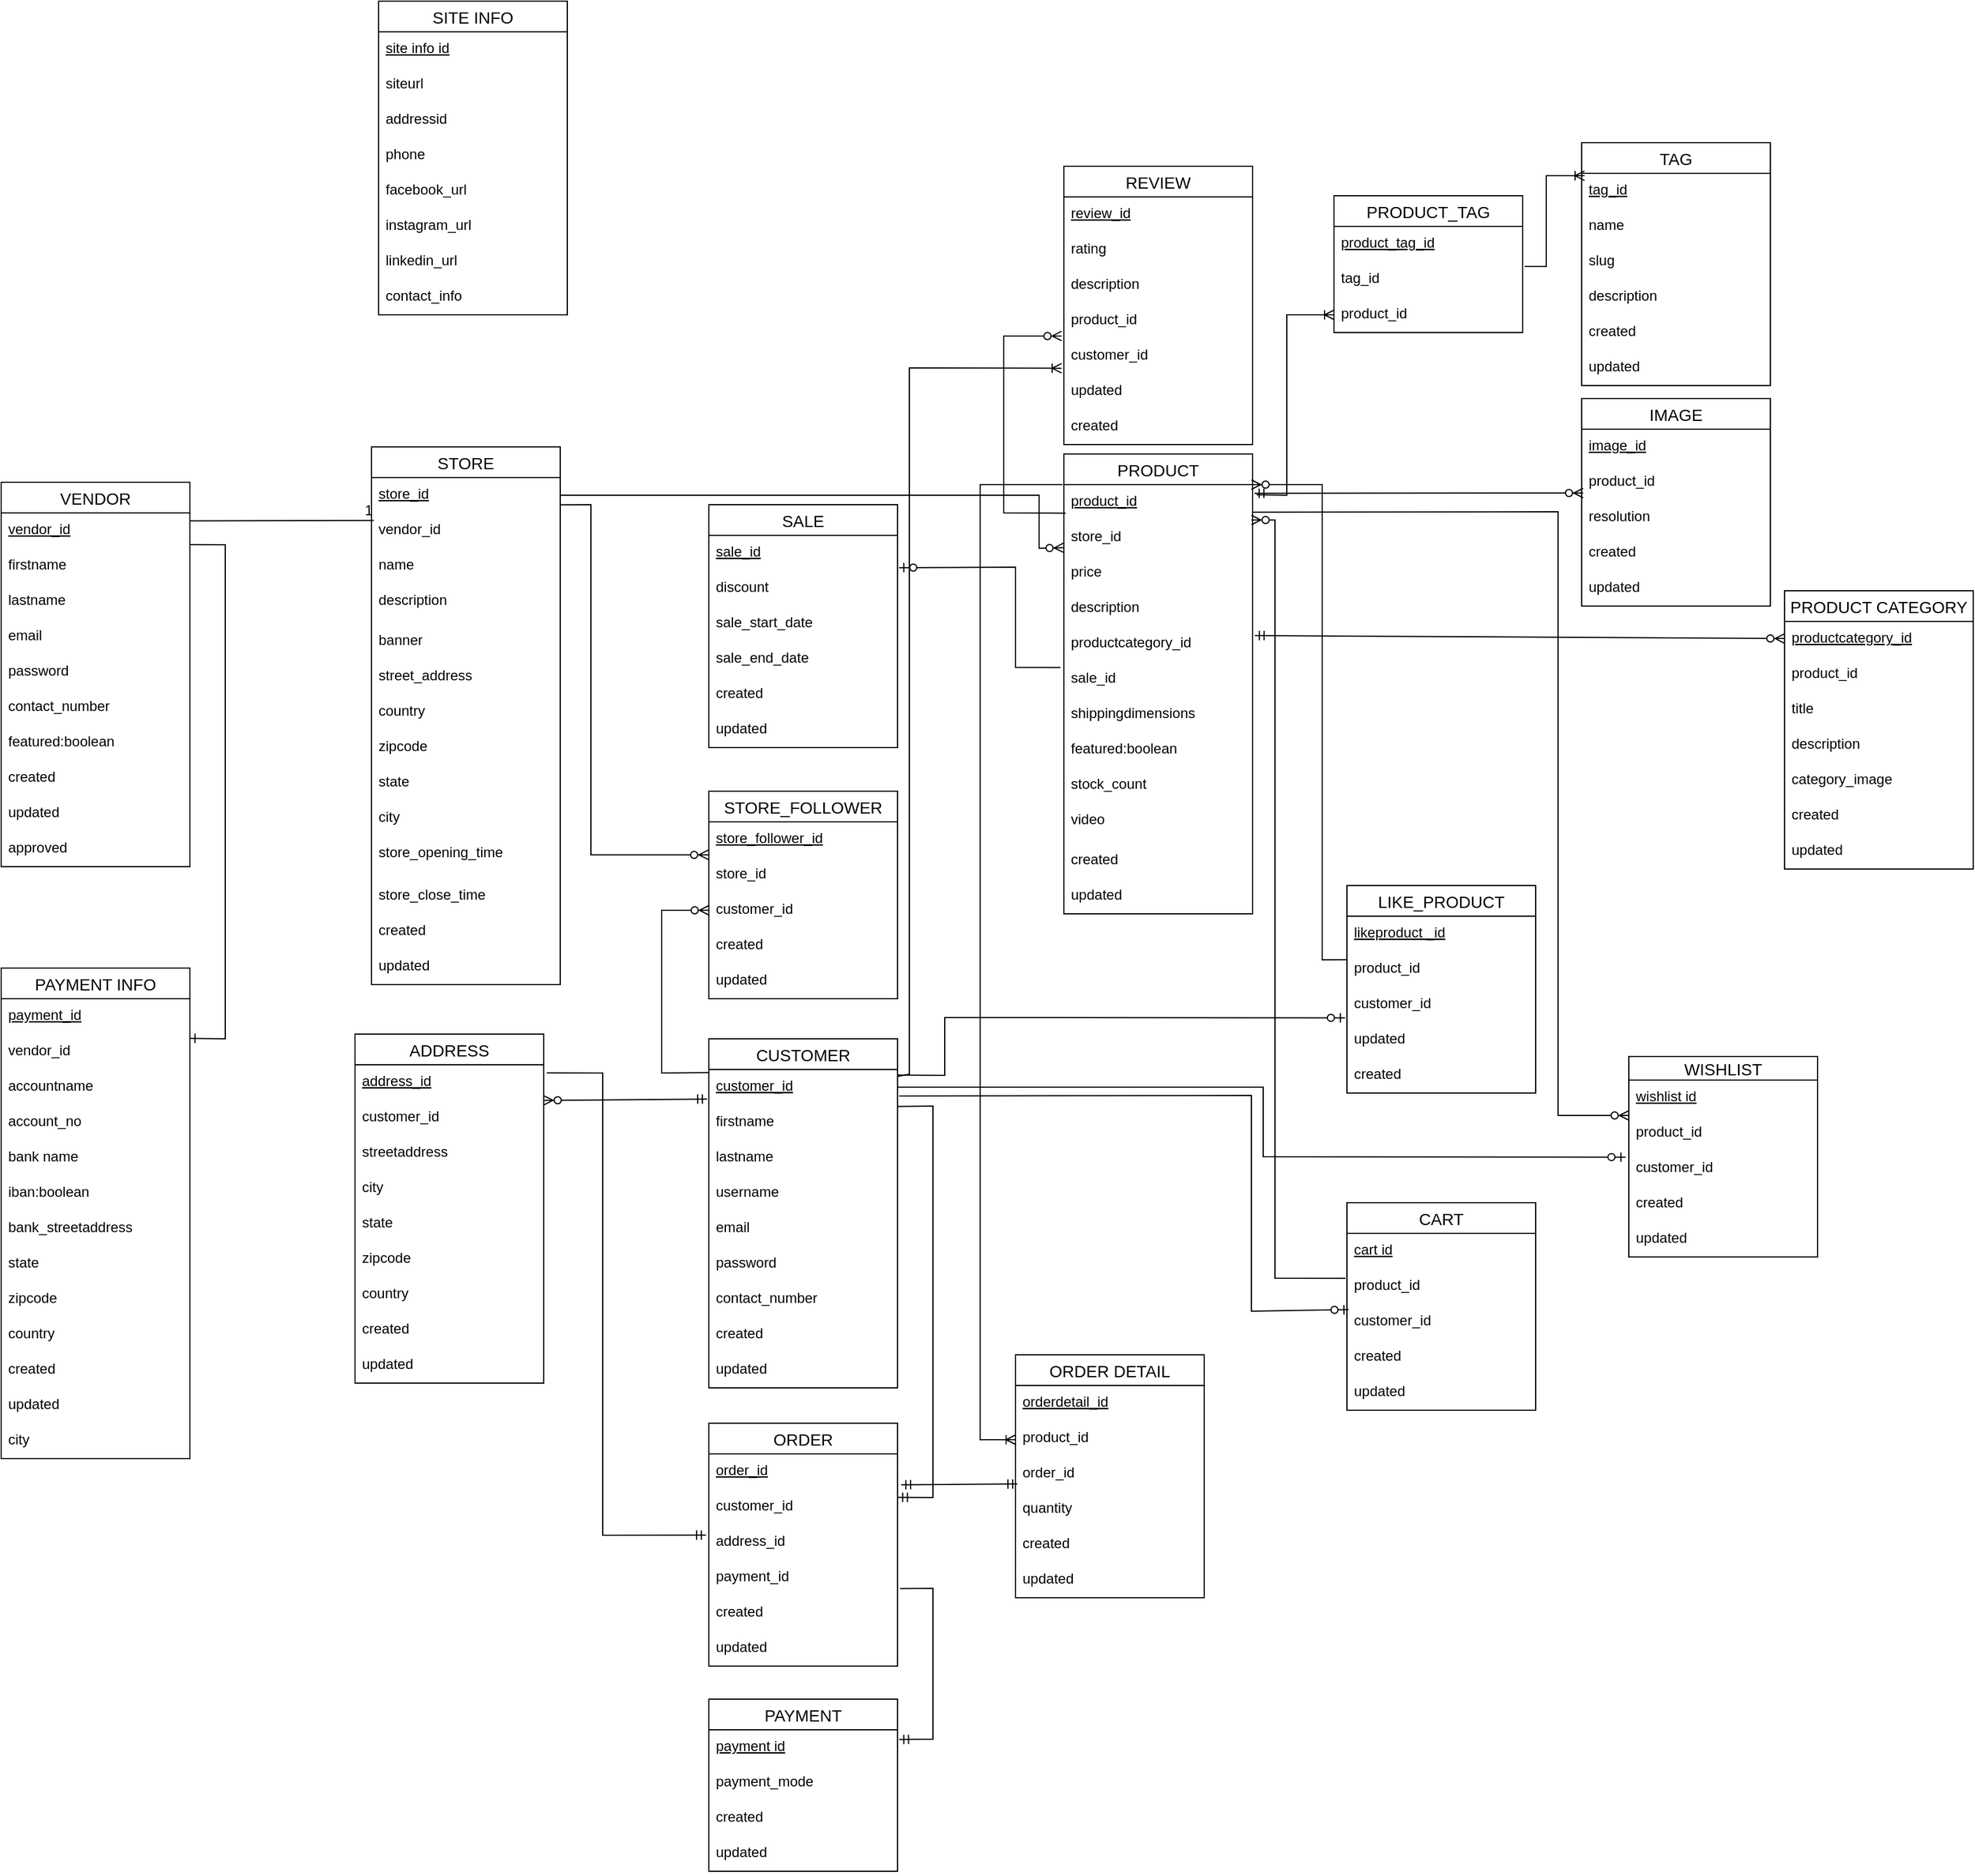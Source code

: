 <mxfile version="13.7.9" type="github">
  <diagram id="XjgdOJ3qnBWraXuSyFFR" name="Page-1">
    <mxGraphModel dx="569" dy="2821" grid="1" gridSize="10" guides="1" tooltips="1" connect="1" arrows="1" fold="1" page="1" pageScale="1" pageWidth="827" pageHeight="1169" math="0" shadow="0">
      <root>
        <mxCell id="0" />
        <mxCell id="1" parent="0" />
        <mxCell id="YdMFW18HuKcV_9Qh_8Ng-23" value="STORE" style="swimlane;fontStyle=0;childLayout=stackLayout;horizontal=1;startSize=26;horizontalStack=0;resizeParent=1;resizeParentMax=0;resizeLast=0;collapsible=1;marginBottom=0;align=center;fontSize=14;" parent="1" vertex="1">
          <mxGeometry x="334" y="-922" width="160" height="456" as="geometry" />
        </mxCell>
        <mxCell id="YdMFW18HuKcV_9Qh_8Ng-24" value="store_id" style="text;strokeColor=none;fillColor=none;spacingLeft=4;spacingRight=4;overflow=hidden;rotatable=0;points=[[0,0.5],[1,0.5]];portConstraint=eastwest;fontSize=12;fontStyle=4" parent="YdMFW18HuKcV_9Qh_8Ng-23" vertex="1">
          <mxGeometry y="26" width="160" height="30" as="geometry" />
        </mxCell>
        <mxCell id="YdMFW18HuKcV_9Qh_8Ng-25" value="vendor_id" style="text;strokeColor=none;fillColor=none;spacingLeft=4;spacingRight=4;overflow=hidden;rotatable=0;points=[[0,0.5],[1,0.5]];portConstraint=eastwest;fontSize=12;fontStyle=0" parent="YdMFW18HuKcV_9Qh_8Ng-23" vertex="1">
          <mxGeometry y="56" width="160" height="30" as="geometry" />
        </mxCell>
        <mxCell id="YdMFW18HuKcV_9Qh_8Ng-26" value="name" style="text;strokeColor=none;fillColor=none;spacingLeft=4;spacingRight=4;overflow=hidden;rotatable=0;points=[[0,0.5],[1,0.5]];portConstraint=eastwest;fontSize=12;" parent="YdMFW18HuKcV_9Qh_8Ng-23" vertex="1">
          <mxGeometry y="86" width="160" height="30" as="geometry" />
        </mxCell>
        <mxCell id="YdMFW18HuKcV_9Qh_8Ng-27" value="description" style="text;strokeColor=none;fillColor=none;spacingLeft=4;spacingRight=4;overflow=hidden;rotatable=0;points=[[0,0.5],[1,0.5]];portConstraint=eastwest;fontSize=12;" parent="YdMFW18HuKcV_9Qh_8Ng-23" vertex="1">
          <mxGeometry y="116" width="160" height="34" as="geometry" />
        </mxCell>
        <mxCell id="YdMFW18HuKcV_9Qh_8Ng-29" value="banner" style="text;strokeColor=none;fillColor=none;spacingLeft=4;spacingRight=4;overflow=hidden;rotatable=0;points=[[0,0.5],[1,0.5]];portConstraint=eastwest;fontSize=12;" parent="YdMFW18HuKcV_9Qh_8Ng-23" vertex="1">
          <mxGeometry y="150" width="160" height="30" as="geometry" />
        </mxCell>
        <mxCell id="YdMFW18HuKcV_9Qh_8Ng-42" value="street_address" style="text;strokeColor=none;fillColor=none;spacingLeft=4;spacingRight=4;overflow=hidden;rotatable=0;points=[[0,0.5],[1,0.5]];portConstraint=eastwest;fontSize=12;" parent="YdMFW18HuKcV_9Qh_8Ng-23" vertex="1">
          <mxGeometry y="180" width="160" height="30" as="geometry" />
        </mxCell>
        <mxCell id="YdMFW18HuKcV_9Qh_8Ng-46" value="country" style="text;strokeColor=none;fillColor=none;spacingLeft=4;spacingRight=4;overflow=hidden;rotatable=0;points=[[0,0.5],[1,0.5]];portConstraint=eastwest;fontSize=12;" parent="YdMFW18HuKcV_9Qh_8Ng-23" vertex="1">
          <mxGeometry y="210" width="160" height="30" as="geometry" />
        </mxCell>
        <mxCell id="YdMFW18HuKcV_9Qh_8Ng-45" value="zipcode" style="text;strokeColor=none;fillColor=none;spacingLeft=4;spacingRight=4;overflow=hidden;rotatable=0;points=[[0,0.5],[1,0.5]];portConstraint=eastwest;fontSize=12;" parent="YdMFW18HuKcV_9Qh_8Ng-23" vertex="1">
          <mxGeometry y="240" width="160" height="30" as="geometry" />
        </mxCell>
        <mxCell id="YdMFW18HuKcV_9Qh_8Ng-44" value="state" style="text;strokeColor=none;fillColor=none;spacingLeft=4;spacingRight=4;overflow=hidden;rotatable=0;points=[[0,0.5],[1,0.5]];portConstraint=eastwest;fontSize=12;" parent="YdMFW18HuKcV_9Qh_8Ng-23" vertex="1">
          <mxGeometry y="270" width="160" height="30" as="geometry" />
        </mxCell>
        <mxCell id="YdMFW18HuKcV_9Qh_8Ng-43" value="city" style="text;strokeColor=none;fillColor=none;spacingLeft=4;spacingRight=4;overflow=hidden;rotatable=0;points=[[0,0.5],[1,0.5]];portConstraint=eastwest;fontSize=12;" parent="YdMFW18HuKcV_9Qh_8Ng-23" vertex="1">
          <mxGeometry y="300" width="160" height="30" as="geometry" />
        </mxCell>
        <mxCell id="YdMFW18HuKcV_9Qh_8Ng-91" value="store_opening_time" style="text;strokeColor=none;fillColor=none;spacingLeft=4;spacingRight=4;overflow=hidden;rotatable=0;points=[[0,0.5],[1,0.5]];portConstraint=eastwest;fontSize=12;" parent="YdMFW18HuKcV_9Qh_8Ng-23" vertex="1">
          <mxGeometry y="330" width="160" height="36" as="geometry" />
        </mxCell>
        <mxCell id="YdMFW18HuKcV_9Qh_8Ng-33" value="store_close_time" style="text;strokeColor=none;fillColor=none;spacingLeft=4;spacingRight=4;overflow=hidden;rotatable=0;points=[[0,0.5],[1,0.5]];portConstraint=eastwest;fontSize=12;" parent="YdMFW18HuKcV_9Qh_8Ng-23" vertex="1">
          <mxGeometry y="366" width="160" height="30" as="geometry" />
        </mxCell>
        <mxCell id="YdMFW18HuKcV_9Qh_8Ng-32" value="created" style="text;strokeColor=none;fillColor=none;spacingLeft=4;spacingRight=4;overflow=hidden;rotatable=0;points=[[0,0.5],[1,0.5]];portConstraint=eastwest;fontSize=12;" parent="YdMFW18HuKcV_9Qh_8Ng-23" vertex="1">
          <mxGeometry y="396" width="160" height="30" as="geometry" />
        </mxCell>
        <mxCell id="YdMFW18HuKcV_9Qh_8Ng-34" value="updated" style="text;strokeColor=none;fillColor=none;spacingLeft=4;spacingRight=4;overflow=hidden;rotatable=0;points=[[0,0.5],[1,0.5]];portConstraint=eastwest;fontSize=12;" parent="YdMFW18HuKcV_9Qh_8Ng-23" vertex="1">
          <mxGeometry y="426" width="160" height="30" as="geometry" />
        </mxCell>
        <mxCell id="YdMFW18HuKcV_9Qh_8Ng-35" value="" style="endArrow=none;html=1;rounded=0;entryX=0.012;entryY=0.211;entryDx=0;entryDy=0;entryPerimeter=0;exitX=1.002;exitY=0.226;exitDx=0;exitDy=0;exitPerimeter=0;" parent="1" source="YdMFW18HuKcV_9Qh_8Ng-11" target="YdMFW18HuKcV_9Qh_8Ng-25" edge="1">
          <mxGeometry relative="1" as="geometry">
            <mxPoint x="184" y="-858" as="sourcePoint" />
            <mxPoint x="334" y="-860" as="targetPoint" />
          </mxGeometry>
        </mxCell>
        <mxCell id="YdMFW18HuKcV_9Qh_8Ng-36" value="1" style="resizable=0;html=1;align=right;verticalAlign=bottom;" parent="YdMFW18HuKcV_9Qh_8Ng-35" connectable="0" vertex="1">
          <mxGeometry x="1" relative="1" as="geometry" />
        </mxCell>
        <mxCell id="YdMFW18HuKcV_9Qh_8Ng-3" value="SITE INFO" style="swimlane;fontStyle=0;childLayout=stackLayout;horizontal=1;startSize=26;horizontalStack=0;resizeParent=1;resizeParentMax=0;resizeLast=0;collapsible=1;marginBottom=0;align=center;fontSize=14;" parent="1" vertex="1">
          <mxGeometry x="340" y="-1300" width="160" height="266" as="geometry" />
        </mxCell>
        <mxCell id="YdMFW18HuKcV_9Qh_8Ng-4" value="site info id" style="text;strokeColor=none;fillColor=none;spacingLeft=4;spacingRight=4;overflow=hidden;rotatable=0;points=[[0,0.5],[1,0.5]];portConstraint=eastwest;fontSize=12;fontStyle=4" parent="YdMFW18HuKcV_9Qh_8Ng-3" vertex="1">
          <mxGeometry y="26" width="160" height="30" as="geometry" />
        </mxCell>
        <mxCell id="YdMFW18HuKcV_9Qh_8Ng-5" value="siteurl" style="text;strokeColor=none;fillColor=none;spacingLeft=4;spacingRight=4;overflow=hidden;rotatable=0;points=[[0,0.5],[1,0.5]];portConstraint=eastwest;fontSize=12;" parent="YdMFW18HuKcV_9Qh_8Ng-3" vertex="1">
          <mxGeometry y="56" width="160" height="30" as="geometry" />
        </mxCell>
        <mxCell id="YdMFW18HuKcV_9Qh_8Ng-6" value="addressid" style="text;strokeColor=none;fillColor=none;spacingLeft=4;spacingRight=4;overflow=hidden;rotatable=0;points=[[0,0.5],[1,0.5]];portConstraint=eastwest;fontSize=12;" parent="YdMFW18HuKcV_9Qh_8Ng-3" vertex="1">
          <mxGeometry y="86" width="160" height="30" as="geometry" />
        </mxCell>
        <mxCell id="YdMFW18HuKcV_9Qh_8Ng-7" value="phone" style="text;strokeColor=none;fillColor=none;spacingLeft=4;spacingRight=4;overflow=hidden;rotatable=0;points=[[0,0.5],[1,0.5]];portConstraint=eastwest;fontSize=12;" parent="YdMFW18HuKcV_9Qh_8Ng-3" vertex="1">
          <mxGeometry y="116" width="160" height="30" as="geometry" />
        </mxCell>
        <mxCell id="YdMFW18HuKcV_9Qh_8Ng-8" value="facebook_url" style="text;strokeColor=none;fillColor=none;spacingLeft=4;spacingRight=4;overflow=hidden;rotatable=0;points=[[0,0.5],[1,0.5]];portConstraint=eastwest;fontSize=12;" parent="YdMFW18HuKcV_9Qh_8Ng-3" vertex="1">
          <mxGeometry y="146" width="160" height="30" as="geometry" />
        </mxCell>
        <mxCell id="YdMFW18HuKcV_9Qh_8Ng-207" value="instagram_url" style="text;strokeColor=none;fillColor=none;spacingLeft=4;spacingRight=4;overflow=hidden;rotatable=0;points=[[0,0.5],[1,0.5]];portConstraint=eastwest;fontSize=12;" parent="YdMFW18HuKcV_9Qh_8Ng-3" vertex="1">
          <mxGeometry y="176" width="160" height="30" as="geometry" />
        </mxCell>
        <mxCell id="YdMFW18HuKcV_9Qh_8Ng-208" value="linkedin_url" style="text;strokeColor=none;fillColor=none;spacingLeft=4;spacingRight=4;overflow=hidden;rotatable=0;points=[[0,0.5],[1,0.5]];portConstraint=eastwest;fontSize=12;" parent="YdMFW18HuKcV_9Qh_8Ng-3" vertex="1">
          <mxGeometry y="206" width="160" height="30" as="geometry" />
        </mxCell>
        <mxCell id="YdMFW18HuKcV_9Qh_8Ng-9" value="contact_info" style="text;strokeColor=none;fillColor=none;spacingLeft=4;spacingRight=4;overflow=hidden;rotatable=0;points=[[0,0.5],[1,0.5]];portConstraint=eastwest;fontSize=12;" parent="YdMFW18HuKcV_9Qh_8Ng-3" vertex="1">
          <mxGeometry y="236" width="160" height="30" as="geometry" />
        </mxCell>
        <mxCell id="YdMFW18HuKcV_9Qh_8Ng-53" value="" style="fontSize=12;html=1;endArrow=ERzeroToMany;endFill=1;exitX=1.001;exitY=0.77;exitDx=0;exitDy=0;exitPerimeter=0;entryX=-0.003;entryY=0.933;entryDx=0;entryDy=0;entryPerimeter=0;rounded=0;" parent="1" source="YdMFW18HuKcV_9Qh_8Ng-24" target="YdMFW18HuKcV_9Qh_8Ng-48" edge="1">
          <mxGeometry width="100" height="100" relative="1" as="geometry">
            <mxPoint x="550" y="-881" as="sourcePoint" />
            <mxPoint x="610" y="-1000" as="targetPoint" />
            <Array as="points">
              <mxPoint x="520" y="-873" />
              <mxPoint x="520" y="-576" />
            </Array>
          </mxGeometry>
        </mxCell>
        <mxCell id="YdMFW18HuKcV_9Qh_8Ng-58" value="PAYMENT INFO" style="swimlane;fontStyle=0;childLayout=stackLayout;horizontal=1;startSize=26;horizontalStack=0;resizeParent=1;resizeParentMax=0;resizeLast=0;collapsible=1;marginBottom=0;align=center;fontSize=14;" parent="1" vertex="1">
          <mxGeometry x="20" y="-480" width="160" height="416" as="geometry" />
        </mxCell>
        <mxCell id="YdMFW18HuKcV_9Qh_8Ng-59" value="payment_id&#xa;" style="text;strokeColor=none;fillColor=none;spacingLeft=4;spacingRight=4;overflow=hidden;rotatable=0;points=[[0,0.5],[1,0.5]];portConstraint=eastwest;fontSize=12;fontStyle=4" parent="YdMFW18HuKcV_9Qh_8Ng-58" vertex="1">
          <mxGeometry y="26" width="160" height="30" as="geometry" />
        </mxCell>
        <mxCell id="YdMFW18HuKcV_9Qh_8Ng-143" value="vendor_id" style="text;strokeColor=none;fillColor=none;spacingLeft=4;spacingRight=4;overflow=hidden;rotatable=0;points=[[0,0.5],[1,0.5]];portConstraint=eastwest;fontSize=12;fontStyle=0" parent="YdMFW18HuKcV_9Qh_8Ng-58" vertex="1">
          <mxGeometry y="56" width="160" height="30" as="geometry" />
        </mxCell>
        <mxCell id="YdMFW18HuKcV_9Qh_8Ng-66" value="accountname" style="text;strokeColor=none;fillColor=none;spacingLeft=4;spacingRight=4;overflow=hidden;rotatable=0;points=[[0,0.5],[1,0.5]];portConstraint=eastwest;fontSize=12;" parent="YdMFW18HuKcV_9Qh_8Ng-58" vertex="1">
          <mxGeometry y="86" width="160" height="30" as="geometry" />
        </mxCell>
        <mxCell id="YdMFW18HuKcV_9Qh_8Ng-60" value="account_no" style="text;strokeColor=none;fillColor=none;spacingLeft=4;spacingRight=4;overflow=hidden;rotatable=0;points=[[0,0.5],[1,0.5]];portConstraint=eastwest;fontSize=12;" parent="YdMFW18HuKcV_9Qh_8Ng-58" vertex="1">
          <mxGeometry y="116" width="160" height="30" as="geometry" />
        </mxCell>
        <mxCell id="YdMFW18HuKcV_9Qh_8Ng-61" value="bank name" style="text;strokeColor=none;fillColor=none;spacingLeft=4;spacingRight=4;overflow=hidden;rotatable=0;points=[[0,0.5],[1,0.5]];portConstraint=eastwest;fontSize=12;" parent="YdMFW18HuKcV_9Qh_8Ng-58" vertex="1">
          <mxGeometry y="146" width="160" height="30" as="geometry" />
        </mxCell>
        <mxCell id="YdMFW18HuKcV_9Qh_8Ng-63" value="iban:boolean" style="text;strokeColor=none;fillColor=none;spacingLeft=4;spacingRight=4;overflow=hidden;rotatable=0;points=[[0,0.5],[1,0.5]];portConstraint=eastwest;fontSize=12;" parent="YdMFW18HuKcV_9Qh_8Ng-58" vertex="1">
          <mxGeometry y="176" width="160" height="30" as="geometry" />
        </mxCell>
        <mxCell id="YdMFW18HuKcV_9Qh_8Ng-67" value="bank_streetaddress" style="text;strokeColor=none;fillColor=none;spacingLeft=4;spacingRight=4;overflow=hidden;rotatable=0;points=[[0,0.5],[1,0.5]];portConstraint=eastwest;fontSize=12;" parent="YdMFW18HuKcV_9Qh_8Ng-58" vertex="1">
          <mxGeometry y="206" width="160" height="30" as="geometry" />
        </mxCell>
        <mxCell id="YdMFW18HuKcV_9Qh_8Ng-70" value="state" style="text;strokeColor=none;fillColor=none;spacingLeft=4;spacingRight=4;overflow=hidden;rotatable=0;points=[[0,0.5],[1,0.5]];portConstraint=eastwest;fontSize=12;" parent="YdMFW18HuKcV_9Qh_8Ng-58" vertex="1">
          <mxGeometry y="236" width="160" height="30" as="geometry" />
        </mxCell>
        <mxCell id="YdMFW18HuKcV_9Qh_8Ng-69" value="zipcode" style="text;strokeColor=none;fillColor=none;spacingLeft=4;spacingRight=4;overflow=hidden;rotatable=0;points=[[0,0.5],[1,0.5]];portConstraint=eastwest;fontSize=12;" parent="YdMFW18HuKcV_9Qh_8Ng-58" vertex="1">
          <mxGeometry y="266" width="160" height="30" as="geometry" />
        </mxCell>
        <mxCell id="YdMFW18HuKcV_9Qh_8Ng-68" value="country" style="text;strokeColor=none;fillColor=none;spacingLeft=4;spacingRight=4;overflow=hidden;rotatable=0;points=[[0,0.5],[1,0.5]];portConstraint=eastwest;fontSize=12;" parent="YdMFW18HuKcV_9Qh_8Ng-58" vertex="1">
          <mxGeometry y="296" width="160" height="30" as="geometry" />
        </mxCell>
        <mxCell id="YdMFW18HuKcV_9Qh_8Ng-64" value="created" style="text;strokeColor=none;fillColor=none;spacingLeft=4;spacingRight=4;overflow=hidden;rotatable=0;points=[[0,0.5],[1,0.5]];portConstraint=eastwest;fontSize=12;" parent="YdMFW18HuKcV_9Qh_8Ng-58" vertex="1">
          <mxGeometry y="326" width="160" height="30" as="geometry" />
        </mxCell>
        <mxCell id="YdMFW18HuKcV_9Qh_8Ng-65" value="updated" style="text;strokeColor=none;fillColor=none;spacingLeft=4;spacingRight=4;overflow=hidden;rotatable=0;points=[[0,0.5],[1,0.5]];portConstraint=eastwest;fontSize=12;" parent="YdMFW18HuKcV_9Qh_8Ng-58" vertex="1">
          <mxGeometry y="356" width="160" height="30" as="geometry" />
        </mxCell>
        <mxCell id="YdMFW18HuKcV_9Qh_8Ng-71" value="city" style="text;strokeColor=none;fillColor=none;spacingLeft=4;spacingRight=4;overflow=hidden;rotatable=0;points=[[0,0.5],[1,0.5]];portConstraint=eastwest;fontSize=12;" parent="YdMFW18HuKcV_9Qh_8Ng-58" vertex="1">
          <mxGeometry y="386" width="160" height="30" as="geometry" />
        </mxCell>
        <mxCell id="YdMFW18HuKcV_9Qh_8Ng-72" value="" style="fontSize=12;html=1;endArrow=ERone;endFill=1;exitX=1.002;exitY=0.896;exitDx=0;exitDy=0;entryX=1.002;entryY=0.119;entryDx=0;entryDy=0;strokeWidth=1;rounded=0;entryPerimeter=0;exitPerimeter=0;" parent="1" source="YdMFW18HuKcV_9Qh_8Ng-11" target="YdMFW18HuKcV_9Qh_8Ng-143" edge="1">
          <mxGeometry width="100" height="100" relative="1" as="geometry">
            <mxPoint x="250" y="-340" as="sourcePoint" />
            <mxPoint x="210" y="-440" as="targetPoint" />
            <Array as="points">
              <mxPoint x="210" y="-839" />
              <mxPoint x="210" y="-420" />
            </Array>
          </mxGeometry>
        </mxCell>
        <mxCell id="YdMFW18HuKcV_9Qh_8Ng-90" value="" style="fontSize=12;html=1;endArrow=ERzeroToMany;endFill=1;strokeWidth=1;entryX=0;entryY=0.5;entryDx=0;entryDy=0;exitX=-0.003;exitY=0.089;exitDx=0;exitDy=0;exitPerimeter=0;rounded=0;" parent="1" source="YdMFW18HuKcV_9Qh_8Ng-78" target="YdMFW18HuKcV_9Qh_8Ng-52" edge="1">
          <mxGeometry width="100" height="100" relative="1" as="geometry">
            <mxPoint x="560" y="-640" as="sourcePoint" />
            <mxPoint x="660" y="-760" as="targetPoint" />
            <Array as="points">
              <mxPoint x="580" y="-391" />
              <mxPoint x="580" y="-529" />
            </Array>
          </mxGeometry>
        </mxCell>
        <mxCell id="YdMFW18HuKcV_9Qh_8Ng-77" value="CUSTOMER" style="swimlane;fontStyle=0;childLayout=stackLayout;horizontal=1;startSize=26;horizontalStack=0;resizeParent=1;resizeParentMax=0;resizeLast=0;collapsible=1;marginBottom=0;align=center;fontSize=14;" parent="1" vertex="1">
          <mxGeometry x="620" y="-420" width="160" height="296" as="geometry" />
        </mxCell>
        <mxCell id="YdMFW18HuKcV_9Qh_8Ng-78" value="customer_id" style="text;strokeColor=none;fillColor=none;spacingLeft=4;spacingRight=4;overflow=hidden;rotatable=0;points=[[0,0.5],[1,0.5]];portConstraint=eastwest;fontSize=12;fontStyle=4" parent="YdMFW18HuKcV_9Qh_8Ng-77" vertex="1">
          <mxGeometry y="26" width="160" height="30" as="geometry" />
        </mxCell>
        <mxCell id="YdMFW18HuKcV_9Qh_8Ng-79" value="firstname" style="text;strokeColor=none;fillColor=none;spacingLeft=4;spacingRight=4;overflow=hidden;rotatable=0;points=[[0,0.5],[1,0.5]];portConstraint=eastwest;fontSize=12;" parent="YdMFW18HuKcV_9Qh_8Ng-77" vertex="1">
          <mxGeometry y="56" width="160" height="30" as="geometry" />
        </mxCell>
        <mxCell id="YdMFW18HuKcV_9Qh_8Ng-80" value="lastname" style="text;strokeColor=none;fillColor=none;spacingLeft=4;spacingRight=4;overflow=hidden;rotatable=0;points=[[0,0.5],[1,0.5]];portConstraint=eastwest;fontSize=12;" parent="YdMFW18HuKcV_9Qh_8Ng-77" vertex="1">
          <mxGeometry y="86" width="160" height="30" as="geometry" />
        </mxCell>
        <mxCell id="YdMFW18HuKcV_9Qh_8Ng-81" value="username" style="text;strokeColor=none;fillColor=none;spacingLeft=4;spacingRight=4;overflow=hidden;rotatable=0;points=[[0,0.5],[1,0.5]];portConstraint=eastwest;fontSize=12;" parent="YdMFW18HuKcV_9Qh_8Ng-77" vertex="1">
          <mxGeometry y="116" width="160" height="30" as="geometry" />
        </mxCell>
        <mxCell id="YdMFW18HuKcV_9Qh_8Ng-82" value="email" style="text;strokeColor=none;fillColor=none;spacingLeft=4;spacingRight=4;overflow=hidden;rotatable=0;points=[[0,0.5],[1,0.5]];portConstraint=eastwest;fontSize=12;" parent="YdMFW18HuKcV_9Qh_8Ng-77" vertex="1">
          <mxGeometry y="146" width="160" height="30" as="geometry" />
        </mxCell>
        <mxCell id="YdMFW18HuKcV_9Qh_8Ng-83" value="password" style="text;strokeColor=none;fillColor=none;spacingLeft=4;spacingRight=4;overflow=hidden;rotatable=0;points=[[0,0.5],[1,0.5]];portConstraint=eastwest;fontSize=12;" parent="YdMFW18HuKcV_9Qh_8Ng-77" vertex="1">
          <mxGeometry y="176" width="160" height="30" as="geometry" />
        </mxCell>
        <mxCell id="YdMFW18HuKcV_9Qh_8Ng-84" value="contact_number" style="text;strokeColor=none;fillColor=none;spacingLeft=4;spacingRight=4;overflow=hidden;rotatable=0;points=[[0,0.5],[1,0.5]];portConstraint=eastwest;fontSize=12;" parent="YdMFW18HuKcV_9Qh_8Ng-77" vertex="1">
          <mxGeometry y="206" width="160" height="30" as="geometry" />
        </mxCell>
        <mxCell id="YdMFW18HuKcV_9Qh_8Ng-88" value="created" style="text;strokeColor=none;fillColor=none;spacingLeft=4;spacingRight=4;overflow=hidden;rotatable=0;points=[[0,0.5],[1,0.5]];portConstraint=eastwest;fontSize=12;" parent="YdMFW18HuKcV_9Qh_8Ng-77" vertex="1">
          <mxGeometry y="236" width="160" height="30" as="geometry" />
        </mxCell>
        <mxCell id="YdMFW18HuKcV_9Qh_8Ng-89" value="updated" style="text;strokeColor=none;fillColor=none;spacingLeft=4;spacingRight=4;overflow=hidden;rotatable=0;points=[[0,0.5],[1,0.5]];portConstraint=eastwest;fontSize=12;" parent="YdMFW18HuKcV_9Qh_8Ng-77" vertex="1">
          <mxGeometry y="266" width="160" height="30" as="geometry" />
        </mxCell>
        <mxCell id="YdMFW18HuKcV_9Qh_8Ng-47" value="STORE_FOLLOWER" style="swimlane;fontStyle=0;childLayout=stackLayout;horizontal=1;startSize=26;horizontalStack=0;resizeParent=1;resizeParentMax=0;resizeLast=0;collapsible=1;marginBottom=0;align=center;fontSize=14;" parent="1" vertex="1">
          <mxGeometry x="620" y="-630" width="160" height="176" as="geometry" />
        </mxCell>
        <mxCell id="YdMFW18HuKcV_9Qh_8Ng-48" value="store_follower_id" style="text;strokeColor=none;fillColor=none;spacingLeft=4;spacingRight=4;overflow=hidden;rotatable=0;points=[[0,0.5],[1,0.5]];portConstraint=eastwest;fontSize=12;fontStyle=4" parent="YdMFW18HuKcV_9Qh_8Ng-47" vertex="1">
          <mxGeometry y="26" width="160" height="30" as="geometry" />
        </mxCell>
        <mxCell id="YdMFW18HuKcV_9Qh_8Ng-49" value="store_id" style="text;strokeColor=none;fillColor=none;spacingLeft=4;spacingRight=4;overflow=hidden;rotatable=0;points=[[0,0.5],[1,0.5]];portConstraint=eastwest;fontSize=12;" parent="YdMFW18HuKcV_9Qh_8Ng-47" vertex="1">
          <mxGeometry y="56" width="160" height="30" as="geometry" />
        </mxCell>
        <mxCell id="YdMFW18HuKcV_9Qh_8Ng-52" value="customer_id" style="text;strokeColor=none;fillColor=none;spacingLeft=4;spacingRight=4;overflow=hidden;rotatable=0;points=[[0,0.5],[1,0.5]];portConstraint=eastwest;fontSize=12;" parent="YdMFW18HuKcV_9Qh_8Ng-47" vertex="1">
          <mxGeometry y="86" width="160" height="30" as="geometry" />
        </mxCell>
        <mxCell id="YdMFW18HuKcV_9Qh_8Ng-50" value="created" style="text;strokeColor=none;fillColor=none;spacingLeft=4;spacingRight=4;overflow=hidden;rotatable=0;points=[[0,0.5],[1,0.5]];portConstraint=eastwest;fontSize=12;" parent="YdMFW18HuKcV_9Qh_8Ng-47" vertex="1">
          <mxGeometry y="116" width="160" height="30" as="geometry" />
        </mxCell>
        <mxCell id="YdMFW18HuKcV_9Qh_8Ng-51" value="updated" style="text;strokeColor=none;fillColor=none;spacingLeft=4;spacingRight=4;overflow=hidden;rotatable=0;points=[[0,0.5],[1,0.5]];portConstraint=eastwest;fontSize=12;" parent="YdMFW18HuKcV_9Qh_8Ng-47" vertex="1">
          <mxGeometry y="146" width="160" height="30" as="geometry" />
        </mxCell>
        <mxCell id="YdMFW18HuKcV_9Qh_8Ng-105" value="" style="fontSize=12;html=1;endArrow=ERzeroToMany;endFill=1;strokeWidth=1;rounded=0;exitX=1;exitY=0.5;exitDx=0;exitDy=0;entryX=-0.001;entryY=0.785;entryDx=0;entryDy=0;entryPerimeter=0;" parent="1" source="YdMFW18HuKcV_9Qh_8Ng-24" target="YdMFW18HuKcV_9Qh_8Ng-94" edge="1">
          <mxGeometry width="100" height="100" relative="1" as="geometry">
            <mxPoint x="630" y="-770" as="sourcePoint" />
            <mxPoint x="730" y="-870" as="targetPoint" />
            <Array as="points">
              <mxPoint x="900" y="-881" />
              <mxPoint x="900" y="-836" />
            </Array>
          </mxGeometry>
        </mxCell>
        <mxCell id="YdMFW18HuKcV_9Qh_8Ng-121" value="" style="fontSize=12;html=1;endArrow=ERzeroToMany;startArrow=ERmandOne;strokeColor=#000000;strokeWidth=1;rounded=0;exitX=1.011;exitY=0.267;exitDx=0;exitDy=0;exitPerimeter=0;" parent="1" source="YdMFW18HuKcV_9Qh_8Ng-104" target="YdMFW18HuKcV_9Qh_8Ng-114" edge="1">
          <mxGeometry width="100" height="100" relative="1" as="geometry">
            <mxPoint x="1020" y="-670" as="sourcePoint" />
            <mxPoint x="1120" y="-770" as="targetPoint" />
          </mxGeometry>
        </mxCell>
        <mxCell id="YdMFW18HuKcV_9Qh_8Ng-122" value="" style="fontSize=12;html=1;endArrow=ERzeroToMany;startArrow=ERmandOne;strokeColor=#000000;strokeWidth=1;rounded=0;exitX=1.01;exitY=0.244;exitDx=0;exitDy=0;exitPerimeter=0;entryX=0.008;entryY=0.804;entryDx=0;entryDy=0;entryPerimeter=0;" parent="1" source="YdMFW18HuKcV_9Qh_8Ng-93" target="YdMFW18HuKcV_9Qh_8Ng-108" edge="1">
          <mxGeometry width="100" height="100" relative="1" as="geometry">
            <mxPoint x="1020" y="-889" as="sourcePoint" />
            <mxPoint x="1110" y="-889.01" as="targetPoint" />
            <Array as="points" />
          </mxGeometry>
        </mxCell>
        <mxCell id="YdMFW18HuKcV_9Qh_8Ng-133" value="" style="fontSize=12;html=1;endArrow=ERzeroToMany;startArrow=ERmandOne;strokeColor=#000000;strokeWidth=1;rounded=0;entryX=0.999;entryY=0.007;entryDx=0;entryDy=0;entryPerimeter=0;exitX=-0.009;exitY=0.837;exitDx=0;exitDy=0;exitPerimeter=0;" parent="1" source="YdMFW18HuKcV_9Qh_8Ng-78" target="YdMFW18HuKcV_9Qh_8Ng-125" edge="1">
          <mxGeometry width="100" height="100" relative="1" as="geometry">
            <mxPoint x="510" y="-180" as="sourcePoint" />
            <mxPoint x="610" y="-280" as="targetPoint" />
          </mxGeometry>
        </mxCell>
        <mxCell id="YdMFW18HuKcV_9Qh_8Ng-123" value="ADDRESS" style="swimlane;fontStyle=0;childLayout=stackLayout;horizontal=1;startSize=26;horizontalStack=0;resizeParent=1;resizeParentMax=0;resizeLast=0;collapsible=1;marginBottom=0;align=center;fontSize=14;" parent="1" vertex="1">
          <mxGeometry x="320" y="-424" width="160" height="296" as="geometry" />
        </mxCell>
        <mxCell id="YdMFW18HuKcV_9Qh_8Ng-124" value="address_id" style="text;strokeColor=none;fillColor=none;spacingLeft=4;spacingRight=4;overflow=hidden;rotatable=0;points=[[0,0.5],[1,0.5]];portConstraint=eastwest;fontSize=12;fontStyle=4" parent="YdMFW18HuKcV_9Qh_8Ng-123" vertex="1">
          <mxGeometry y="26" width="160" height="30" as="geometry" />
        </mxCell>
        <mxCell id="YdMFW18HuKcV_9Qh_8Ng-125" value="customer_id" style="text;strokeColor=none;fillColor=none;spacingLeft=4;spacingRight=4;overflow=hidden;rotatable=0;points=[[0,0.5],[1,0.5]];portConstraint=eastwest;fontSize=12;" parent="YdMFW18HuKcV_9Qh_8Ng-123" vertex="1">
          <mxGeometry y="56" width="160" height="30" as="geometry" />
        </mxCell>
        <mxCell id="YdMFW18HuKcV_9Qh_8Ng-126" value="streetaddress" style="text;strokeColor=none;fillColor=none;spacingLeft=4;spacingRight=4;overflow=hidden;rotatable=0;points=[[0,0.5],[1,0.5]];portConstraint=eastwest;fontSize=12;" parent="YdMFW18HuKcV_9Qh_8Ng-123" vertex="1">
          <mxGeometry y="86" width="160" height="30" as="geometry" />
        </mxCell>
        <mxCell id="YdMFW18HuKcV_9Qh_8Ng-127" value="city" style="text;strokeColor=none;fillColor=none;spacingLeft=4;spacingRight=4;overflow=hidden;rotatable=0;points=[[0,0.5],[1,0.5]];portConstraint=eastwest;fontSize=12;" parent="YdMFW18HuKcV_9Qh_8Ng-123" vertex="1">
          <mxGeometry y="116" width="160" height="30" as="geometry" />
        </mxCell>
        <mxCell id="YdMFW18HuKcV_9Qh_8Ng-128" value="state" style="text;strokeColor=none;fillColor=none;spacingLeft=4;spacingRight=4;overflow=hidden;rotatable=0;points=[[0,0.5],[1,0.5]];portConstraint=eastwest;fontSize=12;" parent="YdMFW18HuKcV_9Qh_8Ng-123" vertex="1">
          <mxGeometry y="146" width="160" height="30" as="geometry" />
        </mxCell>
        <mxCell id="YdMFW18HuKcV_9Qh_8Ng-129" value="zipcode" style="text;strokeColor=none;fillColor=none;spacingLeft=4;spacingRight=4;overflow=hidden;rotatable=0;points=[[0,0.5],[1,0.5]];portConstraint=eastwest;fontSize=12;" parent="YdMFW18HuKcV_9Qh_8Ng-123" vertex="1">
          <mxGeometry y="176" width="160" height="30" as="geometry" />
        </mxCell>
        <mxCell id="YdMFW18HuKcV_9Qh_8Ng-130" value="country" style="text;strokeColor=none;fillColor=none;spacingLeft=4;spacingRight=4;overflow=hidden;rotatable=0;points=[[0,0.5],[1,0.5]];portConstraint=eastwest;fontSize=12;" parent="YdMFW18HuKcV_9Qh_8Ng-123" vertex="1">
          <mxGeometry y="206" width="160" height="30" as="geometry" />
        </mxCell>
        <mxCell id="YdMFW18HuKcV_9Qh_8Ng-131" value="created" style="text;strokeColor=none;fillColor=none;spacingLeft=4;spacingRight=4;overflow=hidden;rotatable=0;points=[[0,0.5],[1,0.5]];portConstraint=eastwest;fontSize=12;" parent="YdMFW18HuKcV_9Qh_8Ng-123" vertex="1">
          <mxGeometry y="236" width="160" height="30" as="geometry" />
        </mxCell>
        <mxCell id="YdMFW18HuKcV_9Qh_8Ng-132" value="updated" style="text;strokeColor=none;fillColor=none;spacingLeft=4;spacingRight=4;overflow=hidden;rotatable=0;points=[[0,0.5],[1,0.5]];portConstraint=eastwest;fontSize=12;" parent="YdMFW18HuKcV_9Qh_8Ng-123" vertex="1">
          <mxGeometry y="266" width="160" height="30" as="geometry" />
        </mxCell>
        <mxCell id="YdMFW18HuKcV_9Qh_8Ng-92" value="PRODUCT" style="swimlane;fontStyle=0;childLayout=stackLayout;horizontal=1;startSize=26;horizontalStack=0;resizeParent=1;resizeParentMax=0;resizeLast=0;collapsible=1;marginBottom=0;align=center;fontSize=14;" parent="1" vertex="1">
          <mxGeometry x="921" y="-916" width="160" height="390" as="geometry" />
        </mxCell>
        <mxCell id="YdMFW18HuKcV_9Qh_8Ng-93" value="product_id" style="text;strokeColor=none;fillColor=none;spacingLeft=4;spacingRight=4;overflow=hidden;rotatable=0;points=[[0,0.5],[1,0.5]];portConstraint=eastwest;fontSize=12;fontStyle=4" parent="YdMFW18HuKcV_9Qh_8Ng-92" vertex="1">
          <mxGeometry y="26" width="160" height="30" as="geometry" />
        </mxCell>
        <mxCell id="YdMFW18HuKcV_9Qh_8Ng-94" value="store_id" style="text;strokeColor=none;fillColor=none;spacingLeft=4;spacingRight=4;overflow=hidden;rotatable=0;points=[[0,0.5],[1,0.5]];portConstraint=eastwest;fontSize=12;" parent="YdMFW18HuKcV_9Qh_8Ng-92" vertex="1">
          <mxGeometry y="56" width="160" height="30" as="geometry" />
        </mxCell>
        <mxCell id="YdMFW18HuKcV_9Qh_8Ng-95" value="price" style="text;strokeColor=none;fillColor=none;spacingLeft=4;spacingRight=4;overflow=hidden;rotatable=0;points=[[0,0.5],[1,0.5]];portConstraint=eastwest;fontSize=12;" parent="YdMFW18HuKcV_9Qh_8Ng-92" vertex="1">
          <mxGeometry y="86" width="160" height="30" as="geometry" />
        </mxCell>
        <mxCell id="YdMFW18HuKcV_9Qh_8Ng-96" value="description" style="text;strokeColor=none;fillColor=none;spacingLeft=4;spacingRight=4;overflow=hidden;rotatable=0;points=[[0,0.5],[1,0.5]];portConstraint=eastwest;fontSize=12;" parent="YdMFW18HuKcV_9Qh_8Ng-92" vertex="1">
          <mxGeometry y="116" width="160" height="30" as="geometry" />
        </mxCell>
        <mxCell id="YdMFW18HuKcV_9Qh_8Ng-104" value="productcategory_id" style="text;strokeColor=none;fillColor=none;spacingLeft=4;spacingRight=4;overflow=hidden;rotatable=0;points=[[0,0.5],[1,0.5]];portConstraint=eastwest;fontSize=12;" parent="YdMFW18HuKcV_9Qh_8Ng-92" vertex="1">
          <mxGeometry y="146" width="160" height="30" as="geometry" />
        </mxCell>
        <mxCell id="YdMFW18HuKcV_9Qh_8Ng-100" value="sale_id" style="text;strokeColor=none;fillColor=none;spacingLeft=4;spacingRight=4;overflow=hidden;rotatable=0;points=[[0,0.5],[1,0.5]];portConstraint=eastwest;fontSize=12;" parent="YdMFW18HuKcV_9Qh_8Ng-92" vertex="1">
          <mxGeometry y="176" width="160" height="30" as="geometry" />
        </mxCell>
        <mxCell id="YdMFW18HuKcV_9Qh_8Ng-98" value="shippingdimensions" style="text;strokeColor=none;fillColor=none;spacingLeft=4;spacingRight=4;overflow=hidden;rotatable=0;points=[[0,0.5],[1,0.5]];portConstraint=eastwest;fontSize=12;" parent="YdMFW18HuKcV_9Qh_8Ng-92" vertex="1">
          <mxGeometry y="206" width="160" height="30" as="geometry" />
        </mxCell>
        <mxCell id="DZHXxEHf12C7qCPbh6NI-22" value="featured:boolean" style="text;strokeColor=none;fillColor=none;spacingLeft=4;spacingRight=4;overflow=hidden;rotatable=0;points=[[0,0.5],[1,0.5]];portConstraint=eastwest;fontSize=12;" vertex="1" parent="YdMFW18HuKcV_9Qh_8Ng-92">
          <mxGeometry y="236" width="160" height="30" as="geometry" />
        </mxCell>
        <mxCell id="YdMFW18HuKcV_9Qh_8Ng-99" value="stock_count" style="text;strokeColor=none;fillColor=none;spacingLeft=4;spacingRight=4;overflow=hidden;rotatable=0;points=[[0,0.5],[1,0.5]];portConstraint=eastwest;fontSize=12;" parent="YdMFW18HuKcV_9Qh_8Ng-92" vertex="1">
          <mxGeometry y="266" width="160" height="30" as="geometry" />
        </mxCell>
        <mxCell id="YdMFW18HuKcV_9Qh_8Ng-101" value="video" style="text;strokeColor=none;fillColor=none;spacingLeft=4;spacingRight=4;overflow=hidden;rotatable=0;points=[[0,0.5],[1,0.5]];portConstraint=eastwest;fontSize=12;" parent="YdMFW18HuKcV_9Qh_8Ng-92" vertex="1">
          <mxGeometry y="296" width="160" height="34" as="geometry" />
        </mxCell>
        <mxCell id="YdMFW18HuKcV_9Qh_8Ng-102" value="created" style="text;strokeColor=none;fillColor=none;spacingLeft=4;spacingRight=4;overflow=hidden;rotatable=0;points=[[0,0.5],[1,0.5]];portConstraint=eastwest;fontSize=12;" parent="YdMFW18HuKcV_9Qh_8Ng-92" vertex="1">
          <mxGeometry y="330" width="160" height="30" as="geometry" />
        </mxCell>
        <mxCell id="YdMFW18HuKcV_9Qh_8Ng-103" value="updated" style="text;strokeColor=none;fillColor=none;spacingLeft=4;spacingRight=4;overflow=hidden;rotatable=0;points=[[0,0.5],[1,0.5]];portConstraint=eastwest;fontSize=12;" parent="YdMFW18HuKcV_9Qh_8Ng-92" vertex="1">
          <mxGeometry y="360" width="160" height="30" as="geometry" />
        </mxCell>
        <mxCell id="YdMFW18HuKcV_9Qh_8Ng-134" value="ORDER" style="swimlane;fontStyle=0;childLayout=stackLayout;horizontal=1;startSize=26;horizontalStack=0;resizeParent=1;resizeParentMax=0;resizeLast=0;collapsible=1;marginBottom=0;align=center;fontSize=14;" parent="1" vertex="1">
          <mxGeometry x="620" y="-94" width="160" height="206" as="geometry" />
        </mxCell>
        <mxCell id="YdMFW18HuKcV_9Qh_8Ng-135" value="order_id" style="text;strokeColor=none;fillColor=none;spacingLeft=4;spacingRight=4;overflow=hidden;rotatable=0;points=[[0,0.5],[1,0.5]];portConstraint=eastwest;fontSize=12;fontStyle=4" parent="YdMFW18HuKcV_9Qh_8Ng-134" vertex="1">
          <mxGeometry y="26" width="160" height="30" as="geometry" />
        </mxCell>
        <mxCell id="YdMFW18HuKcV_9Qh_8Ng-136" value="customer_id" style="text;strokeColor=none;fillColor=none;spacingLeft=4;spacingRight=4;overflow=hidden;rotatable=0;points=[[0,0.5],[1,0.5]];portConstraint=eastwest;fontSize=12;" parent="YdMFW18HuKcV_9Qh_8Ng-134" vertex="1">
          <mxGeometry y="56" width="160" height="30" as="geometry" />
        </mxCell>
        <mxCell id="YdMFW18HuKcV_9Qh_8Ng-137" value="address_id" style="text;strokeColor=none;fillColor=none;spacingLeft=4;spacingRight=4;overflow=hidden;rotatable=0;points=[[0,0.5],[1,0.5]];portConstraint=eastwest;fontSize=12;" parent="YdMFW18HuKcV_9Qh_8Ng-134" vertex="1">
          <mxGeometry y="86" width="160" height="30" as="geometry" />
        </mxCell>
        <mxCell id="YdMFW18HuKcV_9Qh_8Ng-138" value="payment_id" style="text;strokeColor=none;fillColor=none;spacingLeft=4;spacingRight=4;overflow=hidden;rotatable=0;points=[[0,0.5],[1,0.5]];portConstraint=eastwest;fontSize=12;" parent="YdMFW18HuKcV_9Qh_8Ng-134" vertex="1">
          <mxGeometry y="116" width="160" height="30" as="geometry" />
        </mxCell>
        <mxCell id="YdMFW18HuKcV_9Qh_8Ng-139" value="created" style="text;strokeColor=none;fillColor=none;spacingLeft=4;spacingRight=4;overflow=hidden;rotatable=0;points=[[0,0.5],[1,0.5]];portConstraint=eastwest;fontSize=12;" parent="YdMFW18HuKcV_9Qh_8Ng-134" vertex="1">
          <mxGeometry y="146" width="160" height="30" as="geometry" />
        </mxCell>
        <mxCell id="YdMFW18HuKcV_9Qh_8Ng-140" value="updated" style="text;strokeColor=none;fillColor=none;spacingLeft=4;spacingRight=4;overflow=hidden;rotatable=0;points=[[0,0.5],[1,0.5]];portConstraint=eastwest;fontSize=12;" parent="YdMFW18HuKcV_9Qh_8Ng-134" vertex="1">
          <mxGeometry y="176" width="160" height="30" as="geometry" />
        </mxCell>
        <mxCell id="YdMFW18HuKcV_9Qh_8Ng-141" value="" style="fontSize=12;html=1;endArrow=ERmandOne;strokeColor=#000000;strokeWidth=1;entryX=-0.015;entryY=0.296;entryDx=0;entryDy=0;entryPerimeter=0;exitX=1.016;exitY=0.23;exitDx=0;exitDy=0;exitPerimeter=0;rounded=0;" parent="1" source="YdMFW18HuKcV_9Qh_8Ng-124" target="YdMFW18HuKcV_9Qh_8Ng-137" edge="1">
          <mxGeometry width="100" height="100" relative="1" as="geometry">
            <mxPoint x="420" y="50" as="sourcePoint" />
            <mxPoint x="520" y="-50" as="targetPoint" />
            <Array as="points">
              <mxPoint x="530" y="-391" />
              <mxPoint x="530" y="1" />
            </Array>
          </mxGeometry>
        </mxCell>
        <mxCell id="YdMFW18HuKcV_9Qh_8Ng-142" value="" style="fontSize=12;html=1;endArrow=ERmandOne;strokeColor=#000000;strokeWidth=1;exitX=1.002;exitY=1.044;exitDx=0;exitDy=0;exitPerimeter=0;rounded=0;entryX=1.002;entryY=0.23;entryDx=0;entryDy=0;entryPerimeter=0;" parent="1" source="YdMFW18HuKcV_9Qh_8Ng-78" target="YdMFW18HuKcV_9Qh_8Ng-136" edge="1">
          <mxGeometry width="100" height="100" relative="1" as="geometry">
            <mxPoint x="880" y="-190" as="sourcePoint" />
            <mxPoint x="840" y="-40" as="targetPoint" />
            <Array as="points">
              <mxPoint x="810" y="-363" />
              <mxPoint x="810" y="-31" />
            </Array>
          </mxGeometry>
        </mxCell>
        <mxCell id="YdMFW18HuKcV_9Qh_8Ng-10" value="VENDOR" style="swimlane;fontStyle=0;childLayout=stackLayout;horizontal=1;startSize=26;horizontalStack=0;resizeParent=1;resizeParentMax=0;resizeLast=0;collapsible=1;marginBottom=0;align=center;fontSize=14;" parent="1" vertex="1">
          <mxGeometry x="20" y="-892" width="160" height="326" as="geometry" />
        </mxCell>
        <mxCell id="YdMFW18HuKcV_9Qh_8Ng-11" value="vendor_id" style="text;strokeColor=none;fillColor=none;spacingLeft=4;spacingRight=4;overflow=hidden;rotatable=0;points=[[0,0.5],[1,0.5]];portConstraint=eastwest;fontSize=12;fontStyle=4" parent="YdMFW18HuKcV_9Qh_8Ng-10" vertex="1">
          <mxGeometry y="26" width="160" height="30" as="geometry" />
        </mxCell>
        <mxCell id="YdMFW18HuKcV_9Qh_8Ng-12" value="firstname" style="text;strokeColor=none;fillColor=none;spacingLeft=4;spacingRight=4;overflow=hidden;rotatable=0;points=[[0,0.5],[1,0.5]];portConstraint=eastwest;fontSize=12;" parent="YdMFW18HuKcV_9Qh_8Ng-10" vertex="1">
          <mxGeometry y="56" width="160" height="30" as="geometry" />
        </mxCell>
        <mxCell id="YdMFW18HuKcV_9Qh_8Ng-13" value="lastname" style="text;strokeColor=none;fillColor=none;spacingLeft=4;spacingRight=4;overflow=hidden;rotatable=0;points=[[0,0.5],[1,0.5]];portConstraint=eastwest;fontSize=12;" parent="YdMFW18HuKcV_9Qh_8Ng-10" vertex="1">
          <mxGeometry y="86" width="160" height="30" as="geometry" />
        </mxCell>
        <mxCell id="YdMFW18HuKcV_9Qh_8Ng-14" value="email" style="text;strokeColor=none;fillColor=none;spacingLeft=4;spacingRight=4;overflow=hidden;rotatable=0;points=[[0,0.5],[1,0.5]];portConstraint=eastwest;fontSize=12;" parent="YdMFW18HuKcV_9Qh_8Ng-10" vertex="1">
          <mxGeometry y="116" width="160" height="30" as="geometry" />
        </mxCell>
        <mxCell id="YdMFW18HuKcV_9Qh_8Ng-15" value="password" style="text;strokeColor=none;fillColor=none;spacingLeft=4;spacingRight=4;overflow=hidden;rotatable=0;points=[[0,0.5],[1,0.5]];portConstraint=eastwest;fontSize=12;" parent="YdMFW18HuKcV_9Qh_8Ng-10" vertex="1">
          <mxGeometry y="146" width="160" height="30" as="geometry" />
        </mxCell>
        <mxCell id="YdMFW18HuKcV_9Qh_8Ng-16" value="contact_number" style="text;strokeColor=none;fillColor=none;spacingLeft=4;spacingRight=4;overflow=hidden;rotatable=0;points=[[0,0.5],[1,0.5]];portConstraint=eastwest;fontSize=12;" parent="YdMFW18HuKcV_9Qh_8Ng-10" vertex="1">
          <mxGeometry y="176" width="160" height="30" as="geometry" />
        </mxCell>
        <mxCell id="YdMFW18HuKcV_9Qh_8Ng-17" value="featured:boolean" style="text;strokeColor=none;fillColor=none;spacingLeft=4;spacingRight=4;overflow=hidden;rotatable=0;points=[[0,0.5],[1,0.5]];portConstraint=eastwest;fontSize=12;" parent="YdMFW18HuKcV_9Qh_8Ng-10" vertex="1">
          <mxGeometry y="206" width="160" height="30" as="geometry" />
        </mxCell>
        <mxCell id="YdMFW18HuKcV_9Qh_8Ng-18" value="created" style="text;strokeColor=none;fillColor=none;spacingLeft=4;spacingRight=4;overflow=hidden;rotatable=0;points=[[0,0.5],[1,0.5]];portConstraint=eastwest;fontSize=12;" parent="YdMFW18HuKcV_9Qh_8Ng-10" vertex="1">
          <mxGeometry y="236" width="160" height="30" as="geometry" />
        </mxCell>
        <mxCell id="YdMFW18HuKcV_9Qh_8Ng-19" value="updated" style="text;strokeColor=none;fillColor=none;spacingLeft=4;spacingRight=4;overflow=hidden;rotatable=0;points=[[0,0.5],[1,0.5]];portConstraint=eastwest;fontSize=12;" parent="YdMFW18HuKcV_9Qh_8Ng-10" vertex="1">
          <mxGeometry y="266" width="160" height="30" as="geometry" />
        </mxCell>
        <mxCell id="YdMFW18HuKcV_9Qh_8Ng-20" value="approved" style="text;strokeColor=none;fillColor=none;spacingLeft=4;spacingRight=4;overflow=hidden;rotatable=0;points=[[0,0.5],[1,0.5]];portConstraint=eastwest;fontSize=12;" parent="YdMFW18HuKcV_9Qh_8Ng-10" vertex="1">
          <mxGeometry y="296" width="160" height="30" as="geometry" />
        </mxCell>
        <mxCell id="YdMFW18HuKcV_9Qh_8Ng-152" value="" style="fontSize=12;html=1;endArrow=ERmandOne;startArrow=ERmandOne;strokeColor=#000000;strokeWidth=1;rounded=0;exitX=1.019;exitY=0.874;exitDx=0;exitDy=0;exitPerimeter=0;entryX=0.01;entryY=0.785;entryDx=0;entryDy=0;entryPerimeter=0;" parent="1" source="YdMFW18HuKcV_9Qh_8Ng-135" target="YdMFW18HuKcV_9Qh_8Ng-146" edge="1">
          <mxGeometry width="100" height="100" relative="1" as="geometry">
            <mxPoint x="960" y="-90" as="sourcePoint" />
            <mxPoint x="1060" y="-190" as="targetPoint" />
          </mxGeometry>
        </mxCell>
        <mxCell id="YdMFW18HuKcV_9Qh_8Ng-144" value="ORDER DETAIL" style="swimlane;fontStyle=0;childLayout=stackLayout;horizontal=1;startSize=26;horizontalStack=0;resizeParent=1;resizeParentMax=0;resizeLast=0;collapsible=1;marginBottom=0;align=center;fontSize=14;" parent="1" vertex="1">
          <mxGeometry x="880" y="-152" width="160" height="206" as="geometry" />
        </mxCell>
        <mxCell id="YdMFW18HuKcV_9Qh_8Ng-145" value="orderdetail_id" style="text;strokeColor=none;fillColor=none;spacingLeft=4;spacingRight=4;overflow=hidden;rotatable=0;points=[[0,0.5],[1,0.5]];portConstraint=eastwest;fontSize=12;fontStyle=4" parent="YdMFW18HuKcV_9Qh_8Ng-144" vertex="1">
          <mxGeometry y="26" width="160" height="30" as="geometry" />
        </mxCell>
        <mxCell id="YdMFW18HuKcV_9Qh_8Ng-147" value="product_id" style="text;strokeColor=none;fillColor=none;spacingLeft=4;spacingRight=4;overflow=hidden;rotatable=0;points=[[0,0.5],[1,0.5]];portConstraint=eastwest;fontSize=12;" parent="YdMFW18HuKcV_9Qh_8Ng-144" vertex="1">
          <mxGeometry y="56" width="160" height="30" as="geometry" />
        </mxCell>
        <mxCell id="YdMFW18HuKcV_9Qh_8Ng-146" value="order_id" style="text;strokeColor=none;fillColor=none;spacingLeft=4;spacingRight=4;overflow=hidden;rotatable=0;points=[[0,0.5],[1,0.5]];portConstraint=eastwest;fontSize=12;" parent="YdMFW18HuKcV_9Qh_8Ng-144" vertex="1">
          <mxGeometry y="86" width="160" height="30" as="geometry" />
        </mxCell>
        <mxCell id="YdMFW18HuKcV_9Qh_8Ng-148" value="quantity" style="text;strokeColor=none;fillColor=none;spacingLeft=4;spacingRight=4;overflow=hidden;rotatable=0;points=[[0,0.5],[1,0.5]];portConstraint=eastwest;fontSize=12;" parent="YdMFW18HuKcV_9Qh_8Ng-144" vertex="1">
          <mxGeometry y="116" width="160" height="30" as="geometry" />
        </mxCell>
        <mxCell id="YdMFW18HuKcV_9Qh_8Ng-149" value="created" style="text;strokeColor=none;fillColor=none;spacingLeft=4;spacingRight=4;overflow=hidden;rotatable=0;points=[[0,0.5],[1,0.5]];portConstraint=eastwest;fontSize=12;" parent="YdMFW18HuKcV_9Qh_8Ng-144" vertex="1">
          <mxGeometry y="146" width="160" height="30" as="geometry" />
        </mxCell>
        <mxCell id="YdMFW18HuKcV_9Qh_8Ng-150" value="updated" style="text;strokeColor=none;fillColor=none;spacingLeft=4;spacingRight=4;overflow=hidden;rotatable=0;points=[[0,0.5],[1,0.5]];portConstraint=eastwest;fontSize=12;" parent="YdMFW18HuKcV_9Qh_8Ng-144" vertex="1">
          <mxGeometry y="176" width="160" height="30" as="geometry" />
        </mxCell>
        <mxCell id="YdMFW18HuKcV_9Qh_8Ng-153" value="" style="fontSize=12;html=1;endArrow=ERoneToMany;strokeColor=#000000;strokeWidth=1;entryX=0;entryY=0.5;entryDx=0;entryDy=0;rounded=0;exitX=-0.007;exitY=0;exitDx=0;exitDy=0;exitPerimeter=0;" parent="1" source="YdMFW18HuKcV_9Qh_8Ng-93" edge="1">
          <mxGeometry width="100" height="100" relative="1" as="geometry">
            <mxPoint x="919.88" y="-862.12" as="sourcePoint" />
            <mxPoint x="880" y="-80" as="targetPoint" />
            <Array as="points">
              <mxPoint x="850" y="-890" />
              <mxPoint x="850" y="-80" />
            </Array>
          </mxGeometry>
        </mxCell>
        <mxCell id="YdMFW18HuKcV_9Qh_8Ng-106" value="IMAGE" style="swimlane;fontStyle=0;childLayout=stackLayout;horizontal=1;startSize=26;horizontalStack=0;resizeParent=1;resizeParentMax=0;resizeLast=0;collapsible=1;marginBottom=0;align=center;fontSize=14;" parent="1" vertex="1">
          <mxGeometry x="1360" y="-963" width="160" height="176" as="geometry" />
        </mxCell>
        <mxCell id="YdMFW18HuKcV_9Qh_8Ng-107" value="image_id" style="text;strokeColor=none;fillColor=none;spacingLeft=4;spacingRight=4;overflow=hidden;rotatable=0;points=[[0,0.5],[1,0.5]];portConstraint=eastwest;fontSize=12;fontStyle=4" parent="YdMFW18HuKcV_9Qh_8Ng-106" vertex="1">
          <mxGeometry y="26" width="160" height="30" as="geometry" />
        </mxCell>
        <mxCell id="YdMFW18HuKcV_9Qh_8Ng-108" value="product_id" style="text;strokeColor=none;fillColor=none;spacingLeft=4;spacingRight=4;overflow=hidden;rotatable=0;points=[[0,0.5],[1,0.5]];portConstraint=eastwest;fontSize=12;" parent="YdMFW18HuKcV_9Qh_8Ng-106" vertex="1">
          <mxGeometry y="56" width="160" height="30" as="geometry" />
        </mxCell>
        <mxCell id="YdMFW18HuKcV_9Qh_8Ng-109" value="resolution" style="text;strokeColor=none;fillColor=none;spacingLeft=4;spacingRight=4;overflow=hidden;rotatable=0;points=[[0,0.5],[1,0.5]];portConstraint=eastwest;fontSize=12;" parent="YdMFW18HuKcV_9Qh_8Ng-106" vertex="1">
          <mxGeometry y="86" width="160" height="30" as="geometry" />
        </mxCell>
        <mxCell id="YdMFW18HuKcV_9Qh_8Ng-110" value="created" style="text;strokeColor=none;fillColor=none;spacingLeft=4;spacingRight=4;overflow=hidden;rotatable=0;points=[[0,0.5],[1,0.5]];portConstraint=eastwest;fontSize=12;" parent="YdMFW18HuKcV_9Qh_8Ng-106" vertex="1">
          <mxGeometry y="116" width="160" height="30" as="geometry" />
        </mxCell>
        <mxCell id="YdMFW18HuKcV_9Qh_8Ng-111" value="updated" style="text;strokeColor=none;fillColor=none;spacingLeft=4;spacingRight=4;overflow=hidden;rotatable=0;points=[[0,0.5],[1,0.5]];portConstraint=eastwest;fontSize=12;" parent="YdMFW18HuKcV_9Qh_8Ng-106" vertex="1">
          <mxGeometry y="146" width="160" height="30" as="geometry" />
        </mxCell>
        <mxCell id="YdMFW18HuKcV_9Qh_8Ng-113" value="PRODUCT CATEGORY" style="swimlane;fontStyle=0;childLayout=stackLayout;horizontal=1;startSize=26;horizontalStack=0;resizeParent=1;resizeParentMax=0;resizeLast=0;collapsible=1;marginBottom=0;align=center;fontSize=14;" parent="1" vertex="1">
          <mxGeometry x="1532" y="-800" width="160" height="236" as="geometry" />
        </mxCell>
        <mxCell id="YdMFW18HuKcV_9Qh_8Ng-114" value="productcategory_id" style="text;strokeColor=none;fillColor=none;spacingLeft=4;spacingRight=4;overflow=hidden;rotatable=0;points=[[0,0.5],[1,0.5]];portConstraint=eastwest;fontSize=12;fontStyle=4" parent="YdMFW18HuKcV_9Qh_8Ng-113" vertex="1">
          <mxGeometry y="26" width="160" height="30" as="geometry" />
        </mxCell>
        <mxCell id="YdMFW18HuKcV_9Qh_8Ng-115" value="product_id" style="text;strokeColor=none;fillColor=none;spacingLeft=4;spacingRight=4;overflow=hidden;rotatable=0;points=[[0,0.5],[1,0.5]];portConstraint=eastwest;fontSize=12;fontStyle=0" parent="YdMFW18HuKcV_9Qh_8Ng-113" vertex="1">
          <mxGeometry y="56" width="160" height="30" as="geometry" />
        </mxCell>
        <mxCell id="YdMFW18HuKcV_9Qh_8Ng-116" value="title" style="text;strokeColor=none;fillColor=none;spacingLeft=4;spacingRight=4;overflow=hidden;rotatable=0;points=[[0,0.5],[1,0.5]];portConstraint=eastwest;fontSize=12;" parent="YdMFW18HuKcV_9Qh_8Ng-113" vertex="1">
          <mxGeometry y="86" width="160" height="30" as="geometry" />
        </mxCell>
        <mxCell id="YdMFW18HuKcV_9Qh_8Ng-117" value="description" style="text;strokeColor=none;fillColor=none;spacingLeft=4;spacingRight=4;overflow=hidden;rotatable=0;points=[[0,0.5],[1,0.5]];portConstraint=eastwest;fontSize=12;" parent="YdMFW18HuKcV_9Qh_8Ng-113" vertex="1">
          <mxGeometry y="116" width="160" height="30" as="geometry" />
        </mxCell>
        <mxCell id="YdMFW18HuKcV_9Qh_8Ng-118" value="category_image" style="text;strokeColor=none;fillColor=none;spacingLeft=4;spacingRight=4;overflow=hidden;rotatable=0;points=[[0,0.5],[1,0.5]];portConstraint=eastwest;fontSize=12;" parent="YdMFW18HuKcV_9Qh_8Ng-113" vertex="1">
          <mxGeometry y="146" width="160" height="30" as="geometry" />
        </mxCell>
        <mxCell id="YdMFW18HuKcV_9Qh_8Ng-119" value="created" style="text;strokeColor=none;fillColor=none;spacingLeft=4;spacingRight=4;overflow=hidden;rotatable=0;points=[[0,0.5],[1,0.5]];portConstraint=eastwest;fontSize=12;" parent="YdMFW18HuKcV_9Qh_8Ng-113" vertex="1">
          <mxGeometry y="176" width="160" height="30" as="geometry" />
        </mxCell>
        <mxCell id="YdMFW18HuKcV_9Qh_8Ng-120" value="updated" style="text;strokeColor=none;fillColor=none;spacingLeft=4;spacingRight=4;overflow=hidden;rotatable=0;points=[[0,0.5],[1,0.5]];portConstraint=eastwest;fontSize=12;" parent="YdMFW18HuKcV_9Qh_8Ng-113" vertex="1">
          <mxGeometry y="206" width="160" height="30" as="geometry" />
        </mxCell>
        <mxCell id="YdMFW18HuKcV_9Qh_8Ng-167" value="CART" style="swimlane;fontStyle=0;childLayout=stackLayout;horizontal=1;startSize=26;horizontalStack=0;resizeParent=1;resizeParentMax=0;resizeLast=0;collapsible=1;marginBottom=0;align=center;fontSize=14;" parent="1" vertex="1">
          <mxGeometry x="1161" y="-281" width="160" height="176" as="geometry" />
        </mxCell>
        <mxCell id="YdMFW18HuKcV_9Qh_8Ng-168" value="cart id" style="text;strokeColor=none;fillColor=none;spacingLeft=4;spacingRight=4;overflow=hidden;rotatable=0;points=[[0,0.5],[1,0.5]];portConstraint=eastwest;fontSize=12;fontStyle=4" parent="YdMFW18HuKcV_9Qh_8Ng-167" vertex="1">
          <mxGeometry y="26" width="160" height="30" as="geometry" />
        </mxCell>
        <mxCell id="YdMFW18HuKcV_9Qh_8Ng-172" value="product_id" style="text;strokeColor=none;fillColor=none;spacingLeft=4;spacingRight=4;overflow=hidden;rotatable=0;points=[[0,0.5],[1,0.5]];portConstraint=eastwest;fontSize=12;fontStyle=0" parent="YdMFW18HuKcV_9Qh_8Ng-167" vertex="1">
          <mxGeometry y="56" width="160" height="30" as="geometry" />
        </mxCell>
        <mxCell id="YdMFW18HuKcV_9Qh_8Ng-173" value="customer_id" style="text;strokeColor=none;fillColor=none;spacingLeft=4;spacingRight=4;overflow=hidden;rotatable=0;points=[[0,0.5],[1,0.5]];portConstraint=eastwest;fontSize=12;fontStyle=0" parent="YdMFW18HuKcV_9Qh_8Ng-167" vertex="1">
          <mxGeometry y="86" width="160" height="30" as="geometry" />
        </mxCell>
        <mxCell id="YdMFW18HuKcV_9Qh_8Ng-169" value="created" style="text;strokeColor=none;fillColor=none;spacingLeft=4;spacingRight=4;overflow=hidden;rotatable=0;points=[[0,0.5],[1,0.5]];portConstraint=eastwest;fontSize=12;" parent="YdMFW18HuKcV_9Qh_8Ng-167" vertex="1">
          <mxGeometry y="116" width="160" height="30" as="geometry" />
        </mxCell>
        <mxCell id="YdMFW18HuKcV_9Qh_8Ng-170" value="updated" style="text;strokeColor=none;fillColor=none;spacingLeft=4;spacingRight=4;overflow=hidden;rotatable=0;points=[[0,0.5],[1,0.5]];portConstraint=eastwest;fontSize=12;" parent="YdMFW18HuKcV_9Qh_8Ng-167" vertex="1">
          <mxGeometry y="146" width="160" height="30" as="geometry" />
        </mxCell>
        <mxCell id="YdMFW18HuKcV_9Qh_8Ng-161" value="WISHLIST" style="swimlane;fontStyle=0;childLayout=stackLayout;horizontal=1;startSize=20;horizontalStack=0;resizeParent=1;resizeParentMax=0;resizeLast=0;collapsible=1;marginBottom=0;align=center;fontSize=14;" parent="1" vertex="1">
          <mxGeometry x="1400" y="-405" width="160" height="170" as="geometry" />
        </mxCell>
        <mxCell id="YdMFW18HuKcV_9Qh_8Ng-162" value="wishlist id" style="text;strokeColor=none;fillColor=none;spacingLeft=4;spacingRight=4;overflow=hidden;rotatable=0;points=[[0,0.5],[1,0.5]];portConstraint=eastwest;fontSize=12;fontStyle=4" parent="YdMFW18HuKcV_9Qh_8Ng-161" vertex="1">
          <mxGeometry y="20" width="160" height="30" as="geometry" />
        </mxCell>
        <mxCell id="YdMFW18HuKcV_9Qh_8Ng-165" value="product_id" style="text;strokeColor=none;fillColor=none;spacingLeft=4;spacingRight=4;overflow=hidden;rotatable=0;points=[[0,0.5],[1,0.5]];portConstraint=eastwest;fontSize=12;fontStyle=0" parent="YdMFW18HuKcV_9Qh_8Ng-161" vertex="1">
          <mxGeometry y="50" width="160" height="30" as="geometry" />
        </mxCell>
        <mxCell id="YdMFW18HuKcV_9Qh_8Ng-166" value="customer_id" style="text;strokeColor=none;fillColor=none;spacingLeft=4;spacingRight=4;overflow=hidden;rotatable=0;points=[[0,0.5],[1,0.5]];portConstraint=eastwest;fontSize=12;fontStyle=0" parent="YdMFW18HuKcV_9Qh_8Ng-161" vertex="1">
          <mxGeometry y="80" width="160" height="30" as="geometry" />
        </mxCell>
        <mxCell id="YdMFW18HuKcV_9Qh_8Ng-163" value="created" style="text;strokeColor=none;fillColor=none;spacingLeft=4;spacingRight=4;overflow=hidden;rotatable=0;points=[[0,0.5],[1,0.5]];portConstraint=eastwest;fontSize=12;" parent="YdMFW18HuKcV_9Qh_8Ng-161" vertex="1">
          <mxGeometry y="110" width="160" height="30" as="geometry" />
        </mxCell>
        <mxCell id="YdMFW18HuKcV_9Qh_8Ng-164" value="updated" style="text;strokeColor=none;fillColor=none;spacingLeft=4;spacingRight=4;overflow=hidden;rotatable=0;points=[[0,0.5],[1,0.5]];portConstraint=eastwest;fontSize=12;" parent="YdMFW18HuKcV_9Qh_8Ng-161" vertex="1">
          <mxGeometry y="140" width="160" height="30" as="geometry" />
        </mxCell>
        <mxCell id="YdMFW18HuKcV_9Qh_8Ng-171" value="" style="fontSize=12;html=1;endArrow=ERzeroToOne;endFill=1;strokeColor=#000000;strokeWidth=1;exitX=1.008;exitY=0.748;exitDx=0;exitDy=0;exitPerimeter=0;rounded=0;entryX=0.009;entryY=0.156;entryDx=0;entryDy=0;entryPerimeter=0;" parent="1" source="YdMFW18HuKcV_9Qh_8Ng-78" target="YdMFW18HuKcV_9Qh_8Ng-173" edge="1">
          <mxGeometry width="100" height="100" relative="1" as="geometry">
            <mxPoint x="980" y="-280" as="sourcePoint" />
            <mxPoint x="1080" y="-380" as="targetPoint" />
            <Array as="points">
              <mxPoint x="1080" y="-372" />
              <mxPoint x="1080" y="-189" />
            </Array>
          </mxGeometry>
        </mxCell>
        <mxCell id="YdMFW18HuKcV_9Qh_8Ng-174" value="" style="fontSize=12;html=1;endArrow=ERzeroToOne;endFill=1;strokeColor=#000000;strokeWidth=1;rounded=0;exitX=0.997;exitY=0.156;exitDx=0;exitDy=0;exitPerimeter=0;entryX=-0.01;entryY=0.874;entryDx=0;entryDy=0;entryPerimeter=0;" parent="1" source="YdMFW18HuKcV_9Qh_8Ng-78" target="YdMFW18HuKcV_9Qh_8Ng-159" edge="1">
          <mxGeometry width="100" height="100" relative="1" as="geometry">
            <mxPoint x="990" y="-390" as="sourcePoint" />
            <mxPoint x="1090" y="-490" as="targetPoint" />
            <Array as="points">
              <mxPoint x="820" y="-389" />
              <mxPoint x="820" y="-438" />
            </Array>
          </mxGeometry>
        </mxCell>
        <mxCell id="YdMFW18HuKcV_9Qh_8Ng-155" value="LIKE_PRODUCT" style="swimlane;fontStyle=0;childLayout=stackLayout;horizontal=1;startSize=26;horizontalStack=0;resizeParent=1;resizeParentMax=0;resizeLast=0;collapsible=1;marginBottom=0;align=center;fontSize=14;" parent="1" vertex="1">
          <mxGeometry x="1161" y="-550" width="160" height="176" as="geometry" />
        </mxCell>
        <mxCell id="YdMFW18HuKcV_9Qh_8Ng-156" value="likeproduct _id" style="text;strokeColor=none;fillColor=none;spacingLeft=4;spacingRight=4;overflow=hidden;rotatable=0;points=[[0,0.5],[1,0.5]];portConstraint=eastwest;fontSize=12;fontStyle=4" parent="YdMFW18HuKcV_9Qh_8Ng-155" vertex="1">
          <mxGeometry y="26" width="160" height="30" as="geometry" />
        </mxCell>
        <mxCell id="YdMFW18HuKcV_9Qh_8Ng-160" value="product_id" style="text;strokeColor=none;fillColor=none;spacingLeft=4;spacingRight=4;overflow=hidden;rotatable=0;points=[[0,0.5],[1,0.5]];portConstraint=eastwest;fontSize=12;fontStyle=0" parent="YdMFW18HuKcV_9Qh_8Ng-155" vertex="1">
          <mxGeometry y="56" width="160" height="30" as="geometry" />
        </mxCell>
        <mxCell id="YdMFW18HuKcV_9Qh_8Ng-159" value="customer_id" style="text;strokeColor=none;fillColor=none;spacingLeft=4;spacingRight=4;overflow=hidden;rotatable=0;points=[[0,0.5],[1,0.5]];portConstraint=eastwest;fontSize=12;fontStyle=0" parent="YdMFW18HuKcV_9Qh_8Ng-155" vertex="1">
          <mxGeometry y="86" width="160" height="30" as="geometry" />
        </mxCell>
        <mxCell id="YdMFW18HuKcV_9Qh_8Ng-157" value="updated" style="text;strokeColor=none;fillColor=none;spacingLeft=4;spacingRight=4;overflow=hidden;rotatable=0;points=[[0,0.5],[1,0.5]];portConstraint=eastwest;fontSize=12;" parent="YdMFW18HuKcV_9Qh_8Ng-155" vertex="1">
          <mxGeometry y="116" width="160" height="30" as="geometry" />
        </mxCell>
        <mxCell id="YdMFW18HuKcV_9Qh_8Ng-158" value="created" style="text;strokeColor=none;fillColor=none;spacingLeft=4;spacingRight=4;overflow=hidden;rotatable=0;points=[[0,0.5],[1,0.5]];portConstraint=eastwest;fontSize=12;" parent="YdMFW18HuKcV_9Qh_8Ng-155" vertex="1">
          <mxGeometry y="146" width="160" height="30" as="geometry" />
        </mxCell>
        <mxCell id="YdMFW18HuKcV_9Qh_8Ng-175" value="" style="fontSize=12;html=1;endArrow=ERzeroToOne;endFill=1;strokeColor=#000000;strokeWidth=1;entryX=-0.017;entryY=0.178;entryDx=0;entryDy=0;entryPerimeter=0;rounded=0;" parent="1" source="YdMFW18HuKcV_9Qh_8Ng-78" target="YdMFW18HuKcV_9Qh_8Ng-166" edge="1">
          <mxGeometry width="100" height="100" relative="1" as="geometry">
            <mxPoint x="1120" y="-250" as="sourcePoint" />
            <mxPoint x="1220" y="-350" as="targetPoint" />
            <Array as="points">
              <mxPoint x="1090" y="-379" />
              <mxPoint x="1090" y="-320" />
            </Array>
          </mxGeometry>
        </mxCell>
        <mxCell id="YdMFW18HuKcV_9Qh_8Ng-176" value="" style="fontSize=12;html=1;endArrow=ERzeroToMany;endFill=1;strokeColor=#000000;strokeWidth=1;rounded=0;exitX=-0.001;exitY=0.23;exitDx=0;exitDy=0;exitPerimeter=0;entryX=0.994;entryY=0;entryDx=0;entryDy=0;entryPerimeter=0;" parent="1" source="YdMFW18HuKcV_9Qh_8Ng-160" target="YdMFW18HuKcV_9Qh_8Ng-93" edge="1">
          <mxGeometry width="100" height="100" relative="1" as="geometry">
            <mxPoint x="1160" y="-610" as="sourcePoint" />
            <mxPoint x="1260" y="-710" as="targetPoint" />
            <Array as="points">
              <mxPoint x="1140" y="-487" />
              <mxPoint x="1140" y="-890" />
            </Array>
          </mxGeometry>
        </mxCell>
        <mxCell id="YdMFW18HuKcV_9Qh_8Ng-177" value="" style="fontSize=12;html=1;endArrow=ERzeroToMany;endFill=1;strokeColor=#000000;strokeWidth=1;rounded=0;entryX=0.994;entryY=1;entryDx=0;entryDy=0;entryPerimeter=0;exitX=-0.007;exitY=0.27;exitDx=0;exitDy=0;exitPerimeter=0;" parent="1" source="YdMFW18HuKcV_9Qh_8Ng-172" target="YdMFW18HuKcV_9Qh_8Ng-93" edge="1">
          <mxGeometry width="100" height="100" relative="1" as="geometry">
            <mxPoint x="1280" y="-590" as="sourcePoint" />
            <mxPoint x="1380" y="-690" as="targetPoint" />
            <Array as="points">
              <mxPoint x="1100" y="-217" />
              <mxPoint x="1100" y="-860" />
            </Array>
          </mxGeometry>
        </mxCell>
        <mxCell id="YdMFW18HuKcV_9Qh_8Ng-179" value="" style="fontSize=12;html=1;endArrow=ERzeroToMany;endFill=1;strokeWidth=1;rounded=0;exitX=0.999;exitY=0.778;exitDx=0;exitDy=0;exitPerimeter=0;entryX=0;entryY=0;entryDx=0;entryDy=0;entryPerimeter=0;" parent="1" source="YdMFW18HuKcV_9Qh_8Ng-93" target="YdMFW18HuKcV_9Qh_8Ng-165" edge="1">
          <mxGeometry width="100" height="100" relative="1" as="geometry">
            <mxPoint x="1270" y="-580" as="sourcePoint" />
            <mxPoint x="1370" y="-680" as="targetPoint" />
            <Array as="points">
              <mxPoint x="1340" y="-867" />
              <mxPoint x="1340" y="-355" />
            </Array>
          </mxGeometry>
        </mxCell>
        <mxCell id="YdMFW18HuKcV_9Qh_8Ng-180" value="PAYMENT" style="swimlane;fontStyle=0;childLayout=stackLayout;horizontal=1;startSize=26;horizontalStack=0;resizeParent=1;resizeParentMax=0;resizeLast=0;collapsible=1;marginBottom=0;align=center;fontSize=14;" parent="1" vertex="1">
          <mxGeometry x="620" y="140" width="160" height="146" as="geometry" />
        </mxCell>
        <mxCell id="YdMFW18HuKcV_9Qh_8Ng-181" value="payment id" style="text;strokeColor=none;fillColor=none;spacingLeft=4;spacingRight=4;overflow=hidden;rotatable=0;points=[[0,0.5],[1,0.5]];portConstraint=eastwest;fontSize=12;fontStyle=4" parent="YdMFW18HuKcV_9Qh_8Ng-180" vertex="1">
          <mxGeometry y="26" width="160" height="30" as="geometry" />
        </mxCell>
        <mxCell id="YdMFW18HuKcV_9Qh_8Ng-182" value="payment_mode" style="text;strokeColor=none;fillColor=none;spacingLeft=4;spacingRight=4;overflow=hidden;rotatable=0;points=[[0,0.5],[1,0.5]];portConstraint=eastwest;fontSize=12;" parent="YdMFW18HuKcV_9Qh_8Ng-180" vertex="1">
          <mxGeometry y="56" width="160" height="30" as="geometry" />
        </mxCell>
        <mxCell id="YdMFW18HuKcV_9Qh_8Ng-183" value="created" style="text;strokeColor=none;fillColor=none;spacingLeft=4;spacingRight=4;overflow=hidden;rotatable=0;points=[[0,0.5],[1,0.5]];portConstraint=eastwest;fontSize=12;" parent="YdMFW18HuKcV_9Qh_8Ng-180" vertex="1">
          <mxGeometry y="86" width="160" height="30" as="geometry" />
        </mxCell>
        <mxCell id="YdMFW18HuKcV_9Qh_8Ng-184" value="updated" style="text;strokeColor=none;fillColor=none;spacingLeft=4;spacingRight=4;overflow=hidden;rotatable=0;points=[[0,0.5],[1,0.5]];portConstraint=eastwest;fontSize=12;" parent="YdMFW18HuKcV_9Qh_8Ng-180" vertex="1">
          <mxGeometry y="116" width="160" height="30" as="geometry" />
        </mxCell>
        <mxCell id="YdMFW18HuKcV_9Qh_8Ng-185" value="" style="fontSize=12;html=1;endArrow=ERmandOne;strokeColor=#000000;strokeWidth=1;rounded=0;exitX=1.013;exitY=0.807;exitDx=0;exitDy=0;exitPerimeter=0;entryX=1.008;entryY=0.274;entryDx=0;entryDy=0;entryPerimeter=0;" parent="1" source="YdMFW18HuKcV_9Qh_8Ng-138" target="YdMFW18HuKcV_9Qh_8Ng-181" edge="1">
          <mxGeometry width="100" height="100" relative="1" as="geometry">
            <mxPoint x="920" y="240" as="sourcePoint" />
            <mxPoint x="1020" y="140" as="targetPoint" />
            <Array as="points">
              <mxPoint x="810" y="46" />
              <mxPoint x="810" y="174" />
            </Array>
          </mxGeometry>
        </mxCell>
        <mxCell id="YdMFW18HuKcV_9Qh_8Ng-190" value="SALE" style="swimlane;fontStyle=0;childLayout=stackLayout;horizontal=1;startSize=26;horizontalStack=0;resizeParent=1;resizeParentMax=0;resizeLast=0;collapsible=1;marginBottom=0;align=center;fontSize=14;" parent="1" vertex="1">
          <mxGeometry x="620" y="-873" width="160" height="206" as="geometry" />
        </mxCell>
        <mxCell id="YdMFW18HuKcV_9Qh_8Ng-191" value="sale_id" style="text;strokeColor=none;fillColor=none;spacingLeft=4;spacingRight=4;overflow=hidden;rotatable=0;points=[[0,0.5],[1,0.5]];portConstraint=eastwest;fontSize=12;fontStyle=4" parent="YdMFW18HuKcV_9Qh_8Ng-190" vertex="1">
          <mxGeometry y="26" width="160" height="30" as="geometry" />
        </mxCell>
        <mxCell id="YdMFW18HuKcV_9Qh_8Ng-193" value="discount" style="text;strokeColor=none;fillColor=none;spacingLeft=4;spacingRight=4;overflow=hidden;rotatable=0;points=[[0,0.5],[1,0.5]];portConstraint=eastwest;fontSize=12;" parent="YdMFW18HuKcV_9Qh_8Ng-190" vertex="1">
          <mxGeometry y="56" width="160" height="30" as="geometry" />
        </mxCell>
        <mxCell id="YdMFW18HuKcV_9Qh_8Ng-194" value="sale_start_date" style="text;strokeColor=none;fillColor=none;spacingLeft=4;spacingRight=4;overflow=hidden;rotatable=0;points=[[0,0.5],[1,0.5]];portConstraint=eastwest;fontSize=12;" parent="YdMFW18HuKcV_9Qh_8Ng-190" vertex="1">
          <mxGeometry y="86" width="160" height="30" as="geometry" />
        </mxCell>
        <mxCell id="YdMFW18HuKcV_9Qh_8Ng-195" value="sale_end_date" style="text;strokeColor=none;fillColor=none;spacingLeft=4;spacingRight=4;overflow=hidden;rotatable=0;points=[[0,0.5],[1,0.5]];portConstraint=eastwest;fontSize=12;" parent="YdMFW18HuKcV_9Qh_8Ng-190" vertex="1">
          <mxGeometry y="116" width="160" height="30" as="geometry" />
        </mxCell>
        <mxCell id="YdMFW18HuKcV_9Qh_8Ng-196" value="created" style="text;strokeColor=none;fillColor=none;spacingLeft=4;spacingRight=4;overflow=hidden;rotatable=0;points=[[0,0.5],[1,0.5]];portConstraint=eastwest;fontSize=12;" parent="YdMFW18HuKcV_9Qh_8Ng-190" vertex="1">
          <mxGeometry y="146" width="160" height="30" as="geometry" />
        </mxCell>
        <mxCell id="YdMFW18HuKcV_9Qh_8Ng-197" value="updated" style="text;strokeColor=none;fillColor=none;spacingLeft=4;spacingRight=4;overflow=hidden;rotatable=0;points=[[0,0.5],[1,0.5]];portConstraint=eastwest;fontSize=12;" parent="YdMFW18HuKcV_9Qh_8Ng-190" vertex="1">
          <mxGeometry y="176" width="160" height="30" as="geometry" />
        </mxCell>
        <mxCell id="YdMFW18HuKcV_9Qh_8Ng-198" value="" style="fontSize=12;html=1;endArrow=ERzeroToOne;endFill=1;strokeColor=#000000;strokeWidth=1;rounded=0;entryX=1.008;entryY=0.915;entryDx=0;entryDy=0;entryPerimeter=0;exitX=-0.018;exitY=0.17;exitDx=0;exitDy=0;exitPerimeter=0;" parent="1" source="YdMFW18HuKcV_9Qh_8Ng-100" target="YdMFW18HuKcV_9Qh_8Ng-191" edge="1">
          <mxGeometry width="100" height="100" relative="1" as="geometry">
            <mxPoint x="740" y="-910" as="sourcePoint" />
            <mxPoint x="840" y="-1010" as="targetPoint" />
            <Array as="points">
              <mxPoint x="880" y="-735" />
              <mxPoint x="880" y="-820" />
            </Array>
          </mxGeometry>
        </mxCell>
        <mxCell id="YdMFW18HuKcV_9Qh_8Ng-199" value="REVIEW" style="swimlane;fontStyle=0;childLayout=stackLayout;horizontal=1;startSize=26;horizontalStack=0;resizeParent=1;resizeParentMax=0;resizeLast=0;collapsible=1;marginBottom=0;align=center;fontSize=14;" parent="1" vertex="1">
          <mxGeometry x="921" y="-1160" width="160" height="236" as="geometry" />
        </mxCell>
        <mxCell id="YdMFW18HuKcV_9Qh_8Ng-200" value="review_id" style="text;strokeColor=none;fillColor=none;spacingLeft=4;spacingRight=4;overflow=hidden;rotatable=0;points=[[0,0.5],[1,0.5]];portConstraint=eastwest;fontSize=12;fontStyle=4" parent="YdMFW18HuKcV_9Qh_8Ng-199" vertex="1">
          <mxGeometry y="26" width="160" height="30" as="geometry" />
        </mxCell>
        <mxCell id="YdMFW18HuKcV_9Qh_8Ng-201" value="rating" style="text;strokeColor=none;fillColor=none;spacingLeft=4;spacingRight=4;overflow=hidden;rotatable=0;points=[[0,0.5],[1,0.5]];portConstraint=eastwest;fontSize=12;" parent="YdMFW18HuKcV_9Qh_8Ng-199" vertex="1">
          <mxGeometry y="56" width="160" height="30" as="geometry" />
        </mxCell>
        <mxCell id="YdMFW18HuKcV_9Qh_8Ng-202" value="description" style="text;strokeColor=none;fillColor=none;spacingLeft=4;spacingRight=4;overflow=hidden;rotatable=0;points=[[0,0.5],[1,0.5]];portConstraint=eastwest;fontSize=12;" parent="YdMFW18HuKcV_9Qh_8Ng-199" vertex="1">
          <mxGeometry y="86" width="160" height="30" as="geometry" />
        </mxCell>
        <mxCell id="YdMFW18HuKcV_9Qh_8Ng-203" value="product_id" style="text;strokeColor=none;fillColor=none;spacingLeft=4;spacingRight=4;overflow=hidden;rotatable=0;points=[[0,0.5],[1,0.5]];portConstraint=eastwest;fontSize=12;" parent="YdMFW18HuKcV_9Qh_8Ng-199" vertex="1">
          <mxGeometry y="116" width="160" height="30" as="geometry" />
        </mxCell>
        <mxCell id="YdMFW18HuKcV_9Qh_8Ng-204" value="customer_id" style="text;strokeColor=none;fillColor=none;spacingLeft=4;spacingRight=4;overflow=hidden;rotatable=0;points=[[0,0.5],[1,0.5]];portConstraint=eastwest;fontSize=12;" parent="YdMFW18HuKcV_9Qh_8Ng-199" vertex="1">
          <mxGeometry y="146" width="160" height="30" as="geometry" />
        </mxCell>
        <mxCell id="YdMFW18HuKcV_9Qh_8Ng-205" value="updated" style="text;strokeColor=none;fillColor=none;spacingLeft=4;spacingRight=4;overflow=hidden;rotatable=0;points=[[0,0.5],[1,0.5]];portConstraint=eastwest;fontSize=12;" parent="YdMFW18HuKcV_9Qh_8Ng-199" vertex="1">
          <mxGeometry y="176" width="160" height="30" as="geometry" />
        </mxCell>
        <mxCell id="DZHXxEHf12C7qCPbh6NI-1" value="created" style="text;strokeColor=none;fillColor=none;spacingLeft=4;spacingRight=4;overflow=hidden;rotatable=0;points=[[0,0.5],[1,0.5]];portConstraint=eastwest;fontSize=12;" vertex="1" parent="YdMFW18HuKcV_9Qh_8Ng-199">
          <mxGeometry y="206" width="160" height="30" as="geometry" />
        </mxCell>
        <mxCell id="YdMFW18HuKcV_9Qh_8Ng-206" value="" style="fontSize=12;html=1;endArrow=ERzeroToMany;endFill=1;strokeColor=#000000;strokeWidth=1;entryX=-0.012;entryY=0.933;entryDx=0;entryDy=0;entryPerimeter=0;exitX=0.01;exitY=0.807;exitDx=0;exitDy=0;exitPerimeter=0;rounded=0;" parent="1" source="YdMFW18HuKcV_9Qh_8Ng-93" target="YdMFW18HuKcV_9Qh_8Ng-203" edge="1">
          <mxGeometry width="100" height="100" relative="1" as="geometry">
            <mxPoint x="650" y="-970" as="sourcePoint" />
            <mxPoint x="750" y="-1070" as="targetPoint" />
            <Array as="points">
              <mxPoint x="870" y="-866" />
              <mxPoint x="870" y="-1016" />
            </Array>
          </mxGeometry>
        </mxCell>
        <mxCell id="DZHXxEHf12C7qCPbh6NI-2" value="" style="fontSize=12;html=1;endArrow=ERoneToMany;exitX=0.998;exitY=0.2;exitDx=0;exitDy=0;exitPerimeter=0;entryX=-0.012;entryY=0.844;entryDx=0;entryDy=0;entryPerimeter=0;rounded=0;" edge="1" parent="1" source="YdMFW18HuKcV_9Qh_8Ng-78" target="YdMFW18HuKcV_9Qh_8Ng-204">
          <mxGeometry width="100" height="100" relative="1" as="geometry">
            <mxPoint x="840" y="-370" as="sourcePoint" />
            <mxPoint x="940" y="-470" as="targetPoint" />
            <Array as="points">
              <mxPoint x="790" y="-390" />
              <mxPoint x="790" y="-989" />
            </Array>
          </mxGeometry>
        </mxCell>
        <mxCell id="DZHXxEHf12C7qCPbh6NI-7" value="TAG" style="swimlane;fontStyle=0;childLayout=stackLayout;horizontal=1;startSize=26;horizontalStack=0;resizeParent=1;resizeParentMax=0;resizeLast=0;collapsible=1;marginBottom=0;align=center;fontSize=14;" vertex="1" parent="1">
          <mxGeometry x="1360" y="-1180" width="160" height="206" as="geometry" />
        </mxCell>
        <mxCell id="DZHXxEHf12C7qCPbh6NI-8" value="tag_id&#xa;" style="text;strokeColor=none;fillColor=none;spacingLeft=4;spacingRight=4;overflow=hidden;rotatable=0;points=[[0,0.5],[1,0.5]];portConstraint=eastwest;fontSize=12;fontStyle=4" vertex="1" parent="DZHXxEHf12C7qCPbh6NI-7">
          <mxGeometry y="26" width="160" height="30" as="geometry" />
        </mxCell>
        <mxCell id="DZHXxEHf12C7qCPbh6NI-9" value="name&#xa;" style="text;strokeColor=none;fillColor=none;spacingLeft=4;spacingRight=4;overflow=hidden;rotatable=0;points=[[0,0.5],[1,0.5]];portConstraint=eastwest;fontSize=12;" vertex="1" parent="DZHXxEHf12C7qCPbh6NI-7">
          <mxGeometry y="56" width="160" height="30" as="geometry" />
        </mxCell>
        <mxCell id="DZHXxEHf12C7qCPbh6NI-10" value="slug" style="text;strokeColor=none;fillColor=none;spacingLeft=4;spacingRight=4;overflow=hidden;rotatable=0;points=[[0,0.5],[1,0.5]];portConstraint=eastwest;fontSize=12;" vertex="1" parent="DZHXxEHf12C7qCPbh6NI-7">
          <mxGeometry y="86" width="160" height="30" as="geometry" />
        </mxCell>
        <mxCell id="DZHXxEHf12C7qCPbh6NI-11" value="description" style="text;strokeColor=none;fillColor=none;spacingLeft=4;spacingRight=4;overflow=hidden;rotatable=0;points=[[0,0.5],[1,0.5]];portConstraint=eastwest;fontSize=12;" vertex="1" parent="DZHXxEHf12C7qCPbh6NI-7">
          <mxGeometry y="116" width="160" height="30" as="geometry" />
        </mxCell>
        <mxCell id="DZHXxEHf12C7qCPbh6NI-12" value="created" style="text;strokeColor=none;fillColor=none;spacingLeft=4;spacingRight=4;overflow=hidden;rotatable=0;points=[[0,0.5],[1,0.5]];portConstraint=eastwest;fontSize=12;" vertex="1" parent="DZHXxEHf12C7qCPbh6NI-7">
          <mxGeometry y="146" width="160" height="30" as="geometry" />
        </mxCell>
        <mxCell id="DZHXxEHf12C7qCPbh6NI-13" value="updated" style="text;strokeColor=none;fillColor=none;spacingLeft=4;spacingRight=4;overflow=hidden;rotatable=0;points=[[0,0.5],[1,0.5]];portConstraint=eastwest;fontSize=12;" vertex="1" parent="DZHXxEHf12C7qCPbh6NI-7">
          <mxGeometry y="176" width="160" height="30" as="geometry" />
        </mxCell>
        <mxCell id="DZHXxEHf12C7qCPbh6NI-18" value="" style="fontSize=12;html=1;endArrow=ERoneToMany;entryX=0.015;entryY=0.067;entryDx=0;entryDy=0;entryPerimeter=0;exitX=1.01;exitY=0.133;exitDx=0;exitDy=0;exitPerimeter=0;rounded=0;" edge="1" parent="1" source="DZHXxEHf12C7qCPbh6NI-16" target="DZHXxEHf12C7qCPbh6NI-8">
          <mxGeometry width="100" height="100" relative="1" as="geometry">
            <mxPoint x="1190" y="-890" as="sourcePoint" />
            <mxPoint x="1290" y="-980" as="targetPoint" />
            <Array as="points">
              <mxPoint x="1330" y="-1075" />
              <mxPoint x="1330" y="-1152" />
            </Array>
          </mxGeometry>
        </mxCell>
        <mxCell id="DZHXxEHf12C7qCPbh6NI-14" value="PRODUCT_TAG" style="swimlane;fontStyle=0;childLayout=stackLayout;horizontal=1;startSize=26;horizontalStack=0;resizeParent=1;resizeParentMax=0;resizeLast=0;collapsible=1;marginBottom=0;align=center;fontSize=14;" vertex="1" parent="1">
          <mxGeometry x="1150" y="-1135" width="160" height="116" as="geometry" />
        </mxCell>
        <mxCell id="DZHXxEHf12C7qCPbh6NI-15" value="product_tag_id" style="text;strokeColor=none;fillColor=none;spacingLeft=4;spacingRight=4;overflow=hidden;rotatable=0;points=[[0,0.5],[1,0.5]];portConstraint=eastwest;fontSize=12;fontStyle=4" vertex="1" parent="DZHXxEHf12C7qCPbh6NI-14">
          <mxGeometry y="26" width="160" height="30" as="geometry" />
        </mxCell>
        <mxCell id="DZHXxEHf12C7qCPbh6NI-16" value="tag_id" style="text;strokeColor=none;fillColor=none;spacingLeft=4;spacingRight=4;overflow=hidden;rotatable=0;points=[[0,0.5],[1,0.5]];portConstraint=eastwest;fontSize=12;" vertex="1" parent="DZHXxEHf12C7qCPbh6NI-14">
          <mxGeometry y="56" width="160" height="30" as="geometry" />
        </mxCell>
        <mxCell id="DZHXxEHf12C7qCPbh6NI-17" value="product_id" style="text;strokeColor=none;fillColor=none;spacingLeft=4;spacingRight=4;overflow=hidden;rotatable=0;points=[[0,0.5],[1,0.5]];portConstraint=eastwest;fontSize=12;" vertex="1" parent="DZHXxEHf12C7qCPbh6NI-14">
          <mxGeometry y="86" width="160" height="30" as="geometry" />
        </mxCell>
        <mxCell id="DZHXxEHf12C7qCPbh6NI-20" value="" style="fontSize=12;html=1;endArrow=ERoneToMany;exitX=1.021;exitY=0.289;exitDx=0;exitDy=0;exitPerimeter=0;entryX=0;entryY=0.5;entryDx=0;entryDy=0;rounded=0;" edge="1" parent="1" source="YdMFW18HuKcV_9Qh_8Ng-93" target="DZHXxEHf12C7qCPbh6NI-17">
          <mxGeometry width="100" height="100" relative="1" as="geometry">
            <mxPoint x="1081" y="-875" as="sourcePoint" />
            <mxPoint x="1260" y="-990" as="targetPoint" />
            <Array as="points">
              <mxPoint x="1110" y="-881" />
              <mxPoint x="1110" y="-1034" />
            </Array>
          </mxGeometry>
        </mxCell>
      </root>
    </mxGraphModel>
  </diagram>
</mxfile>
